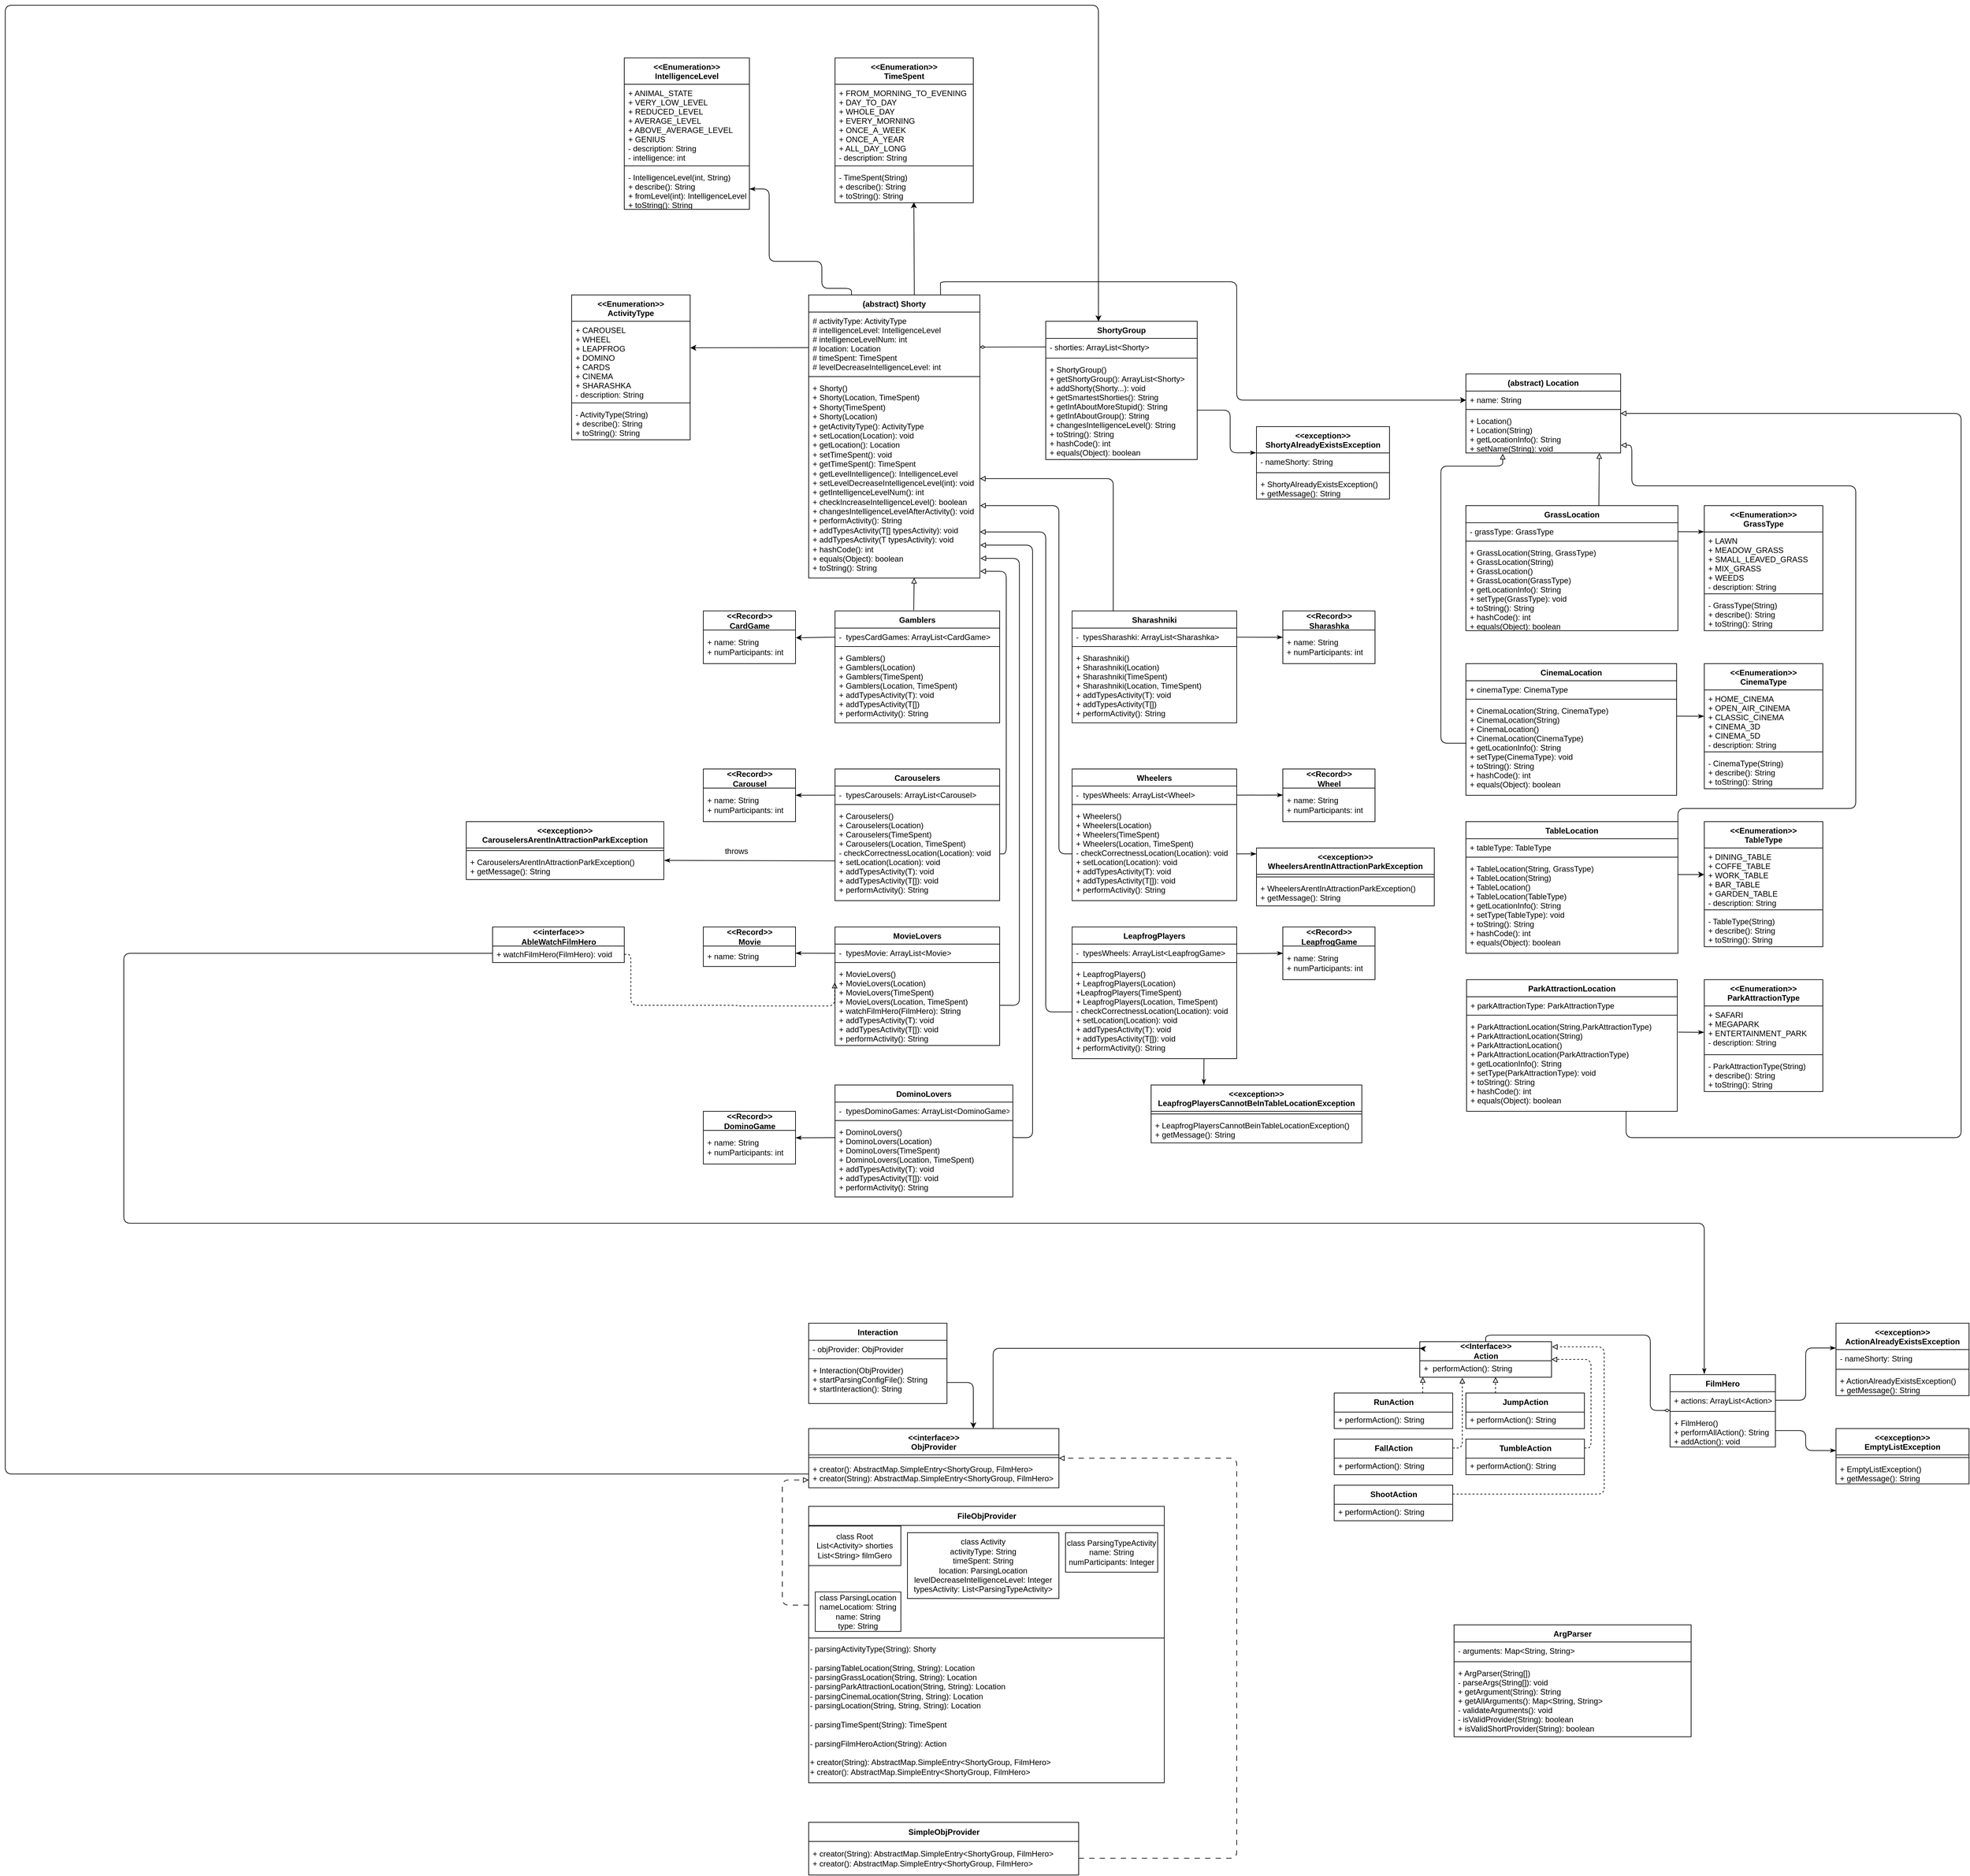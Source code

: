 <mxfile>
    <diagram id="JyDtK-MjAkvQHjW1VUuX" name="Page-1">
        <mxGraphModel dx="1343" dy="877" grid="1" gridSize="10" guides="1" tooltips="1" connect="1" arrows="1" fold="1" page="0" pageScale="1" pageWidth="850" pageHeight="1100" background="#FFFFFF" math="0" shadow="0">
            <root>
                <mxCell id="0"/>
                <mxCell id="1" parent="0"/>
                <mxCell id="IC9nwtK9ks8OhtfaRWc6-148" style="edgeStyle=orthogonalEdgeStyle;rounded=1;html=1;exitX=0.77;exitY=-0.001;exitDx=0;exitDy=0;shadow=0;strokeColor=default;endArrow=classic;endFill=1;fillColor=none;entryX=0.001;entryY=0.575;entryDx=0;entryDy=0;entryPerimeter=0;exitPerimeter=0;" parent="1" source="5" target="IC9nwtK9ks8OhtfaRWc6-116" edge="1">
                    <mxGeometry relative="1" as="geometry">
                        <mxPoint x="1200" y="70" as="targetPoint"/>
                        <Array as="points">
                            <mxPoint x="480" y="-210"/>
                            <mxPoint x="480" y="-210"/>
                            <mxPoint x="480" y="-220"/>
                            <mxPoint x="930" y="-220"/>
                            <mxPoint x="930" y="-40"/>
                        </Array>
                    </mxGeometry>
                </mxCell>
                <mxCell id="63" style="edgeStyle=none;html=1;exitX=0.617;exitY=0.002;exitDx=0;exitDy=0;entryX=0.57;entryY=0.985;entryDx=0;entryDy=0;entryPerimeter=0;exitPerimeter=0;" parent="1" source="5" target="81" edge="1">
                    <mxGeometry relative="1" as="geometry">
                        <mxPoint x="424.79" y="-40.64" as="targetPoint"/>
                    </mxGeometry>
                </mxCell>
                <mxCell id="101" style="edgeStyle=orthogonalEdgeStyle;html=1;exitX=0.25;exitY=0;exitDx=0;exitDy=0;entryX=1;entryY=0.5;entryDx=0;entryDy=0;endArrow=classicThin;endFill=1;" parent="1" source="5" target="100" edge="1">
                    <mxGeometry relative="1" as="geometry">
                        <Array as="points">
                            <mxPoint x="345" y="-210"/>
                            <mxPoint x="300" y="-210"/>
                            <mxPoint x="300" y="-251"/>
                            <mxPoint x="220" y="-251"/>
                            <mxPoint x="220" y="-361"/>
                        </Array>
                    </mxGeometry>
                </mxCell>
                <mxCell id="5" value="(abstract) Shorty" style="swimlane;fontStyle=1;align=center;verticalAlign=top;childLayout=stackLayout;horizontal=1;startSize=26;horizontalStack=0;resizeParent=1;resizeParentMax=0;resizeLast=0;collapsible=1;marginBottom=0;" parent="1" vertex="1">
                    <mxGeometry x="280" y="-200" width="260" height="430" as="geometry">
                        <mxRectangle x="170" y="120" width="140" height="30" as="alternateBounds"/>
                    </mxGeometry>
                </mxCell>
                <mxCell id="6" value="# activityType: ActivityType&#10;# intelligenceLevel: IntelligenceLevel&#10;# intelligenceLevelNum: int&#10;# location: Location&#10;# timeSpent: TimeSpent&#10;# levelDecreaseIntelligenceLevel: int&#10;" style="text;strokeColor=none;fillColor=none;align=left;verticalAlign=top;spacingLeft=4;spacingRight=4;overflow=hidden;rotatable=0;points=[[0,0.5],[1,0.5]];portConstraint=eastwest;" parent="5" vertex="1">
                    <mxGeometry y="26" width="260" height="94" as="geometry"/>
                </mxCell>
                <mxCell id="7" value="" style="line;strokeWidth=1;fillColor=none;align=left;verticalAlign=middle;spacingTop=-1;spacingLeft=3;spacingRight=3;rotatable=0;labelPosition=right;points=[];portConstraint=eastwest;strokeColor=inherit;" parent="5" vertex="1">
                    <mxGeometry y="120" width="260" height="8" as="geometry"/>
                </mxCell>
                <mxCell id="8" value="+ Shorty()&#10;+ Shorty(Location, TimeSpent)&#10;+ Shorty(TimeSpent)&#10;+ Shorty(Location)&#10;+ getActivityType(): ActivityType&#10;+ setLocation(Location): void&#10;+ getLocation(): Location&#10;+ setTimeSpent(): void&#10;+ getTimeSpent(): TimeSpent&#10;+ getLevelIntelligence(): IntelligenceLevel&#10;+ setLevelDecreaseIntelligenceLevel(int): void&#10;+ getIntelligenceLevelNum(): int&#10;+ checkIncreaseIntelligenceLevel(): boolean&#10;+ changesIntelligenceLevelAfterActivity(): void&#10;+ performActivity(): String&#10;+ addTypesActivity(T[] typesActivity): void&#10;+ addTypesActivity(T typesActivity): void&#10;+ hashCode(): int&#10;+ equals(Object): boolean&#10;+ toString(): String&#10;" style="text;strokeColor=none;fillColor=none;align=left;verticalAlign=top;spacingLeft=4;spacingRight=4;overflow=hidden;rotatable=0;points=[[0,0.5],[1,0.5]];portConstraint=eastwest;whiteSpace=wrap;" parent="5" vertex="1">
                    <mxGeometry y="128" width="260" height="302" as="geometry"/>
                </mxCell>
                <mxCell id="10" value="&amp;lt;&amp;lt;Record&amp;gt;&amp;gt;&lt;br&gt;CardGame" style="swimlane;fontStyle=1;align=center;verticalAlign=middle;childLayout=stackLayout;horizontal=1;startSize=29;horizontalStack=0;resizeParent=1;resizeParentMax=0;resizeLast=0;collapsible=0;marginBottom=0;html=1;" parent="1" vertex="1">
                    <mxGeometry x="120" y="280" width="140" height="80" as="geometry"/>
                </mxCell>
                <mxCell id="12" value="+ name: String&lt;br&gt;+ numParticipants: int" style="text;html=1;strokeColor=none;fillColor=none;align=left;verticalAlign=middle;spacingLeft=4;spacingRight=4;overflow=hidden;rotatable=0;points=[[0,0.5],[1,0.5]];portConstraint=eastwest;" parent="10" vertex="1">
                    <mxGeometry y="29" width="140" height="51" as="geometry"/>
                </mxCell>
                <mxCell id="13" value="ShortyGroup" style="swimlane;fontStyle=1;align=center;verticalAlign=top;childLayout=stackLayout;horizontal=1;startSize=26;horizontalStack=0;resizeParent=1;resizeParentMax=0;resizeLast=0;collapsible=1;marginBottom=0;" parent="1" vertex="1">
                    <mxGeometry x="640" y="-160" width="230" height="210" as="geometry"/>
                </mxCell>
                <mxCell id="14" value="- shorties: ArrayList&lt;Shorty&gt; " style="text;strokeColor=none;fillColor=none;align=left;verticalAlign=top;spacingLeft=4;spacingRight=4;overflow=hidden;rotatable=0;points=[[0,0.5],[1,0.5]];portConstraint=eastwest;" parent="13" vertex="1">
                    <mxGeometry y="26" width="230" height="26" as="geometry"/>
                </mxCell>
                <mxCell id="15" value="" style="line;strokeWidth=1;fillColor=none;align=left;verticalAlign=middle;spacingTop=-1;spacingLeft=3;spacingRight=3;rotatable=0;labelPosition=right;points=[];portConstraint=eastwest;strokeColor=inherit;" parent="13" vertex="1">
                    <mxGeometry y="52" width="230" height="8" as="geometry"/>
                </mxCell>
                <mxCell id="16" value="+ ShortyGroup()&#10;+ getShortyGroup(): ArrayList&lt;Shorty&gt;&#10;+ addShorty(Shorty...): void&#10;+ getSmartestShorties(): String&#10;+ getInfAboutMoreStupid(): String&#10;+ getInfAboutGroup(): String&#10;+ changesIntelligenceLevel(): String&#10;+ toString(): String&#10;+ hashCode(): int&#10;+ equals(Object): boolean" style="text;strokeColor=none;fillColor=none;align=left;verticalAlign=top;spacingLeft=4;spacingRight=4;overflow=hidden;rotatable=0;points=[[0,0.5],[1,0.5]];portConstraint=eastwest;" parent="13" vertex="1">
                    <mxGeometry y="60" width="230" height="150" as="geometry"/>
                </mxCell>
                <mxCell id="41" style="edgeStyle=none;html=1;exitX=0.478;exitY=-0.006;exitDx=0;exitDy=0;entryX=0.616;entryY=0.999;entryDx=0;entryDy=0;entryPerimeter=0;endArrow=block;endFill=0;exitPerimeter=0;" parent="1" source="17" target="8" edge="1">
                    <mxGeometry relative="1" as="geometry"/>
                </mxCell>
                <mxCell id="17" value="Gamblers" style="swimlane;fontStyle=1;align=center;verticalAlign=top;childLayout=stackLayout;horizontal=1;startSize=26;horizontalStack=0;resizeParent=1;resizeParentMax=0;resizeLast=0;collapsible=1;marginBottom=0;" parent="1" vertex="1">
                    <mxGeometry x="320" y="280" width="250" height="170" as="geometry"/>
                </mxCell>
                <mxCell id="18" value="-  typesCardGames: ArrayList&lt;CardGame&gt;" style="text;strokeColor=none;fillColor=none;align=left;verticalAlign=top;spacingLeft=4;spacingRight=4;overflow=hidden;rotatable=0;points=[[0,0.5],[1,0.5]];portConstraint=eastwest;" parent="17" vertex="1">
                    <mxGeometry y="26" width="250" height="24" as="geometry"/>
                </mxCell>
                <mxCell id="19" value="" style="line;strokeWidth=1;fillColor=none;align=left;verticalAlign=middle;spacingTop=-1;spacingLeft=3;spacingRight=3;rotatable=0;labelPosition=right;points=[];portConstraint=eastwest;strokeColor=inherit;" parent="17" vertex="1">
                    <mxGeometry y="50" width="250" height="8" as="geometry"/>
                </mxCell>
                <mxCell id="20" value="+ Gamblers()&#10;+ Gamblers(Location)&#10;+ Gamblers(TimeSpent)&#10;+ Gamblers(Location, TimeSpent)&#10;+ addTypesActivity(T): void&#10;+ addTypesActivity(T[])&#10;+ performActivity(): String" style="text;strokeColor=none;fillColor=none;align=left;verticalAlign=top;spacingLeft=4;spacingRight=4;overflow=hidden;rotatable=0;points=[[0,0.5],[1,0.5]];portConstraint=eastwest;" parent="17" vertex="1">
                    <mxGeometry y="58" width="250" height="112" as="geometry"/>
                </mxCell>
                <mxCell id="60" style="edgeStyle=orthogonalEdgeStyle;rounded=1;html=1;exitX=0.5;exitY=0;exitDx=0;exitDy=0;shadow=0;endArrow=diamondThin;endFill=0;fillColor=none;entryX=0;entryY=0.311;entryDx=0;entryDy=0;entryPerimeter=0;" parent="1" source="21" target="109" edge="1">
                    <mxGeometry relative="1" as="geometry">
                        <mxPoint x="1588" y="1494.89" as="targetPoint"/>
                        <Array as="points">
                            <mxPoint x="1308" y="1379.89"/>
                            <mxPoint x="1558" y="1379.89"/>
                            <mxPoint x="1558" y="1494.89"/>
                        </Array>
                    </mxGeometry>
                </mxCell>
                <mxCell id="21" value="&amp;lt;&amp;lt;Interface&amp;gt;&amp;gt;&lt;br&gt;Action" style="swimlane;fontStyle=1;align=center;verticalAlign=middle;childLayout=stackLayout;horizontal=1;startSize=29;horizontalStack=0;resizeParent=1;resizeParentMax=0;resizeLast=0;collapsible=0;marginBottom=0;html=1;" parent="1" vertex="1">
                    <mxGeometry x="1208" y="1389.89" width="200" height="54" as="geometry"/>
                </mxCell>
                <mxCell id="23" value="+&amp;nbsp; performAction(): String" style="text;html=1;strokeColor=none;fillColor=none;align=left;verticalAlign=middle;spacingLeft=4;spacingRight=4;overflow=hidden;rotatable=0;points=[[0,0.5],[1,0.5]];portConstraint=eastwest;" parent="21" vertex="1">
                    <mxGeometry y="29" width="200" height="25" as="geometry"/>
                </mxCell>
                <mxCell id="50" style="edgeStyle=none;curved=1;html=1;exitX=0.747;exitY=-0.002;exitDx=0;exitDy=0;entryX=0.023;entryY=0.989;entryDx=0;entryDy=0;entryPerimeter=0;shadow=0;dashed=1;endArrow=block;endFill=0;rounded=1;fillColor=none;exitPerimeter=0;" parent="1" source="28" target="23" edge="1">
                    <mxGeometry relative="1" as="geometry"/>
                </mxCell>
                <mxCell id="28" value="RunAction" style="swimlane;fontStyle=1;align=center;verticalAlign=middle;childLayout=stackLayout;horizontal=1;startSize=29;horizontalStack=0;resizeParent=1;resizeParentMax=0;resizeLast=0;collapsible=0;marginBottom=0;html=1;" parent="1" vertex="1">
                    <mxGeometry x="1078" y="1467.89" width="180" height="54" as="geometry"/>
                </mxCell>
                <mxCell id="30" value="+ performAction(): String" style="text;html=1;strokeColor=none;fillColor=none;align=left;verticalAlign=middle;spacingLeft=4;spacingRight=4;overflow=hidden;rotatable=0;points=[[0,0.5],[1,0.5]];portConstraint=eastwest;" parent="28" vertex="1">
                    <mxGeometry y="29" width="180" height="25" as="geometry"/>
                </mxCell>
                <mxCell id="51" style="edgeStyle=none;curved=1;rounded=1;html=1;exitX=0.25;exitY=0;exitDx=0;exitDy=0;entryX=0.575;entryY=0.99;entryDx=0;entryDy=0;entryPerimeter=0;shadow=0;dashed=1;endArrow=block;endFill=0;fillColor=none;" parent="1" source="33" target="23" edge="1">
                    <mxGeometry relative="1" as="geometry"/>
                </mxCell>
                <mxCell id="33" value="JumpAction" style="swimlane;fontStyle=1;align=center;verticalAlign=middle;childLayout=stackLayout;horizontal=1;startSize=29;horizontalStack=0;resizeParent=1;resizeParentMax=0;resizeLast=0;collapsible=0;marginBottom=0;html=1;" parent="1" vertex="1">
                    <mxGeometry x="1278" y="1467.89" width="180" height="54" as="geometry"/>
                </mxCell>
                <mxCell id="34" value="+ performAction(): String" style="text;html=1;strokeColor=none;fillColor=none;align=left;verticalAlign=middle;spacingLeft=4;spacingRight=4;overflow=hidden;rotatable=0;points=[[0,0.5],[1,0.5]];portConstraint=eastwest;" parent="33" vertex="1">
                    <mxGeometry y="29" width="180" height="25" as="geometry"/>
                </mxCell>
                <mxCell id="52" style="edgeStyle=orthogonalEdgeStyle;rounded=1;html=1;exitX=1;exitY=0.25;exitDx=0;exitDy=0;entryX=0.323;entryY=1.035;entryDx=0;entryDy=0;entryPerimeter=0;shadow=0;dashed=1;endArrow=block;endFill=0;fillColor=none;" parent="1" source="35" target="23" edge="1">
                    <mxGeometry relative="1" as="geometry"/>
                </mxCell>
                <mxCell id="35" value="FallAction" style="swimlane;fontStyle=1;align=center;verticalAlign=middle;childLayout=stackLayout;horizontal=1;startSize=29;horizontalStack=0;resizeParent=1;resizeParentMax=0;resizeLast=0;collapsible=0;marginBottom=0;html=1;" parent="1" vertex="1">
                    <mxGeometry x="1078" y="1537.89" width="180" height="54" as="geometry"/>
                </mxCell>
                <mxCell id="36" value="+ performAction(): String" style="text;html=1;strokeColor=none;fillColor=none;align=left;verticalAlign=middle;spacingLeft=4;spacingRight=4;overflow=hidden;rotatable=0;points=[[0,0.5],[1,0.5]];portConstraint=eastwest;" parent="35" vertex="1">
                    <mxGeometry y="29" width="180" height="25" as="geometry"/>
                </mxCell>
                <mxCell id="53" style="edgeStyle=orthogonalEdgeStyle;rounded=1;html=1;exitX=1;exitY=0.25;exitDx=0;exitDy=0;entryX=1;entryY=0.5;entryDx=0;entryDy=0;shadow=0;dashed=1;endArrow=block;endFill=0;fillColor=none;" parent="1" source="37" target="21" edge="1">
                    <mxGeometry relative="1" as="geometry"/>
                </mxCell>
                <mxCell id="37" value="TumbleAction" style="swimlane;fontStyle=1;align=center;verticalAlign=middle;childLayout=stackLayout;horizontal=1;startSize=29;horizontalStack=0;resizeParent=1;resizeParentMax=0;resizeLast=0;collapsible=0;marginBottom=0;html=1;" parent="1" vertex="1">
                    <mxGeometry x="1278" y="1537.89" width="180" height="54" as="geometry"/>
                </mxCell>
                <mxCell id="38" value="+ performAction(): String" style="text;html=1;strokeColor=none;fillColor=none;align=left;verticalAlign=middle;spacingLeft=4;spacingRight=4;overflow=hidden;rotatable=0;points=[[0,0.5],[1,0.5]];portConstraint=eastwest;" parent="37" vertex="1">
                    <mxGeometry y="29" width="180" height="25" as="geometry"/>
                </mxCell>
                <mxCell id="54" style="edgeStyle=orthogonalEdgeStyle;rounded=1;html=1;exitX=1;exitY=0.25;exitDx=0;exitDy=0;entryX=1.003;entryY=0.146;entryDx=0;entryDy=0;entryPerimeter=0;shadow=0;dashed=1;endArrow=block;endFill=0;fillColor=none;" parent="1" source="39" target="21" edge="1">
                    <mxGeometry relative="1" as="geometry">
                        <Array as="points">
                            <mxPoint x="1488" y="1621.89"/>
                            <mxPoint x="1488" y="1397.89"/>
                        </Array>
                    </mxGeometry>
                </mxCell>
                <mxCell id="39" value="ShootAction" style="swimlane;fontStyle=1;align=center;verticalAlign=middle;childLayout=stackLayout;horizontal=1;startSize=29;horizontalStack=0;resizeParent=1;resizeParentMax=0;resizeLast=0;collapsible=0;marginBottom=0;html=1;" parent="1" vertex="1">
                    <mxGeometry x="1078" y="1607.89" width="180" height="54" as="geometry"/>
                </mxCell>
                <mxCell id="40" value="+ performAction(): String" style="text;html=1;strokeColor=none;fillColor=none;align=left;verticalAlign=middle;spacingLeft=4;spacingRight=4;overflow=hidden;rotatable=0;points=[[0,0.5],[1,0.5]];portConstraint=eastwest;" parent="39" vertex="1">
                    <mxGeometry y="29" width="180" height="25" as="geometry"/>
                </mxCell>
                <mxCell id="45" style="edgeStyle=none;html=1;exitX=0;exitY=0.573;exitDx=0;exitDy=0;exitPerimeter=0;entryX=1.004;entryY=0.229;entryDx=0;entryDy=0;entryPerimeter=0;" parent="1" source="18" target="12" edge="1">
                    <mxGeometry relative="1" as="geometry">
                        <mxPoint x="300" y="340" as="targetPoint"/>
                    </mxGeometry>
                </mxCell>
                <mxCell id="46" style="edgeStyle=none;html=1;entryX=1.001;entryY=0.336;entryDx=0;entryDy=0;entryPerimeter=0;exitX=-0.001;exitY=0.574;exitDx=0;exitDy=0;exitPerimeter=0;" parent="1" source="6" target="73" edge="1">
                    <mxGeometry relative="1" as="geometry">
                        <mxPoint x="320" y="90" as="sourcePoint"/>
                        <mxPoint x="270.28" y="93.89" as="targetPoint"/>
                    </mxGeometry>
                </mxCell>
                <mxCell id="IC9nwtK9ks8OhtfaRWc6-60" value="Carouselers" style="swimlane;fontStyle=1;align=center;verticalAlign=top;childLayout=stackLayout;horizontal=1;startSize=26;horizontalStack=0;resizeParent=1;resizeParentMax=0;resizeLast=0;collapsible=1;marginBottom=0;" parent="1" vertex="1">
                    <mxGeometry x="320" y="520" width="250" height="200" as="geometry"/>
                </mxCell>
                <mxCell id="IC9nwtK9ks8OhtfaRWc6-61" value="-  typesCarousels: ArrayList&lt;Carousel&gt;" style="text;strokeColor=none;fillColor=none;align=left;verticalAlign=top;spacingLeft=4;spacingRight=4;overflow=hidden;rotatable=0;points=[[0,0.5],[1,0.5]];portConstraint=eastwest;" parent="IC9nwtK9ks8OhtfaRWc6-60" vertex="1">
                    <mxGeometry y="26" width="250" height="24" as="geometry"/>
                </mxCell>
                <mxCell id="IC9nwtK9ks8OhtfaRWc6-62" value="" style="line;strokeWidth=1;fillColor=none;align=left;verticalAlign=middle;spacingTop=-1;spacingLeft=3;spacingRight=3;rotatable=0;labelPosition=right;points=[];portConstraint=eastwest;strokeColor=inherit;" parent="IC9nwtK9ks8OhtfaRWc6-60" vertex="1">
                    <mxGeometry y="50" width="250" height="8" as="geometry"/>
                </mxCell>
                <mxCell id="IC9nwtK9ks8OhtfaRWc6-63" value="+ Carouselers()&#10;+ Carouselers(Location)&#10;+ Carouselers(TimeSpent)&#10;+ Carouselers(Location, TimeSpent)&#10;- checkCorrectnessLocation(Location): void&#10;+ setLocation(Location): void&#10;+ addTypesActivity(T): void&#10;+ addTypesActivity(T[]): void&#10;+ performActivity(): String" style="text;strokeColor=none;fillColor=none;align=left;verticalAlign=top;spacingLeft=4;spacingRight=4;overflow=hidden;rotatable=0;points=[[0,0.5],[1,0.5]];portConstraint=eastwest;" parent="IC9nwtK9ks8OhtfaRWc6-60" vertex="1">
                    <mxGeometry y="58" width="250" height="142" as="geometry"/>
                </mxCell>
                <mxCell id="IC9nwtK9ks8OhtfaRWc6-64" value="&amp;lt;&amp;lt;Record&amp;gt;&amp;gt;&lt;br&gt;Carousel" style="swimlane;fontStyle=1;align=center;verticalAlign=middle;childLayout=stackLayout;horizontal=1;startSize=29;horizontalStack=0;resizeParent=1;resizeParentMax=0;resizeLast=0;collapsible=0;marginBottom=0;html=1;" parent="1" vertex="1">
                    <mxGeometry x="120" y="520" width="140" height="80" as="geometry"/>
                </mxCell>
                <mxCell id="IC9nwtK9ks8OhtfaRWc6-65" value="+ name: String&lt;br&gt;+ numParticipants: int" style="text;html=1;strokeColor=none;fillColor=none;align=left;verticalAlign=middle;spacingLeft=4;spacingRight=4;overflow=hidden;rotatable=0;points=[[0,0.5],[1,0.5]];portConstraint=eastwest;" parent="IC9nwtK9ks8OhtfaRWc6-64" vertex="1">
                    <mxGeometry y="29" width="140" height="51" as="geometry"/>
                </mxCell>
                <mxCell id="IC9nwtK9ks8OhtfaRWc6-66" style="rounded=1;html=1;exitX=0;exitY=0.571;exitDx=0;exitDy=0;shadow=0;endArrow=classicThin;endFill=1;fillColor=none;strokeColor=default;entryX=1.002;entryY=0.214;entryDx=0;entryDy=0;entryPerimeter=0;exitPerimeter=0;" parent="1" source="IC9nwtK9ks8OhtfaRWc6-61" target="IC9nwtK9ks8OhtfaRWc6-65" edge="1">
                    <mxGeometry relative="1" as="geometry"/>
                </mxCell>
                <mxCell id="IC9nwtK9ks8OhtfaRWc6-68" value="MovieLovers" style="swimlane;fontStyle=1;align=center;verticalAlign=top;childLayout=stackLayout;horizontal=1;startSize=26;horizontalStack=0;resizeParent=1;resizeParentMax=0;resizeLast=0;collapsible=1;marginBottom=0;" parent="1" vertex="1">
                    <mxGeometry x="320" y="760" width="250" height="180" as="geometry"/>
                </mxCell>
                <mxCell id="IC9nwtK9ks8OhtfaRWc6-69" value="-  typesMovie: ArrayList&lt;Movie&gt;" style="text;strokeColor=none;fillColor=none;align=left;verticalAlign=top;spacingLeft=4;spacingRight=4;overflow=hidden;rotatable=0;points=[[0,0.5],[1,0.5]];portConstraint=eastwest;" parent="IC9nwtK9ks8OhtfaRWc6-68" vertex="1">
                    <mxGeometry y="26" width="250" height="24" as="geometry"/>
                </mxCell>
                <mxCell id="IC9nwtK9ks8OhtfaRWc6-70" value="" style="line;strokeWidth=1;fillColor=none;align=left;verticalAlign=middle;spacingTop=-1;spacingLeft=3;spacingRight=3;rotatable=0;labelPosition=right;points=[];portConstraint=eastwest;strokeColor=inherit;" parent="IC9nwtK9ks8OhtfaRWc6-68" vertex="1">
                    <mxGeometry y="50" width="250" height="8" as="geometry"/>
                </mxCell>
                <mxCell id="IC9nwtK9ks8OhtfaRWc6-71" value="+ MovieLovers()&#10;+ MovieLovers(Location)&#10;+ MovieLovers(TimeSpent)&#10;+ MovieLovers(Location, TimeSpent)&#10;+ watchFilmHero(FilmHero): String&#10;+ addTypesActivity(T): void&#10;+ addTypesActivity(T[]): void&#10;+ performActivity(): String&#10;" style="text;strokeColor=none;fillColor=none;align=left;verticalAlign=top;spacingLeft=4;spacingRight=4;overflow=hidden;rotatable=0;points=[[0,0.5],[1,0.5]];portConstraint=eastwest;" parent="IC9nwtK9ks8OhtfaRWc6-68" vertex="1">
                    <mxGeometry y="58" width="250" height="122" as="geometry"/>
                </mxCell>
                <mxCell id="IC9nwtK9ks8OhtfaRWc6-72" value="&amp;lt;&amp;lt;Record&amp;gt;&amp;gt;&lt;br&gt;Movie" style="swimlane;fontStyle=1;align=center;verticalAlign=middle;childLayout=stackLayout;horizontal=1;startSize=29;horizontalStack=0;resizeParent=1;resizeParentMax=0;resizeLast=0;collapsible=0;marginBottom=0;html=1;" parent="1" vertex="1">
                    <mxGeometry x="120" y="760" width="140" height="60" as="geometry"/>
                </mxCell>
                <mxCell id="IC9nwtK9ks8OhtfaRWc6-73" value="+ name: String" style="text;html=1;strokeColor=none;fillColor=none;align=left;verticalAlign=middle;spacingLeft=4;spacingRight=4;overflow=hidden;rotatable=0;points=[[0,0.5],[1,0.5]];portConstraint=eastwest;" parent="IC9nwtK9ks8OhtfaRWc6-72" vertex="1">
                    <mxGeometry y="29" width="140" height="31" as="geometry"/>
                </mxCell>
                <mxCell id="IC9nwtK9ks8OhtfaRWc6-74" style="rounded=1;html=1;shadow=0;strokeColor=default;endArrow=classicThin;endFill=1;fillColor=none;entryX=1;entryY=0.349;entryDx=0;entryDy=0;entryPerimeter=0;" parent="1" target="IC9nwtK9ks8OhtfaRWc6-73" edge="1">
                    <mxGeometry relative="1" as="geometry">
                        <mxPoint x="300" y="797" as="targetPoint"/>
                        <mxPoint x="320" y="800" as="sourcePoint"/>
                    </mxGeometry>
                </mxCell>
                <mxCell id="IC9nwtK9ks8OhtfaRWc6-75" value="DominoLovers" style="swimlane;fontStyle=1;align=center;verticalAlign=top;childLayout=stackLayout;horizontal=1;startSize=26;horizontalStack=0;resizeParent=1;resizeParentMax=0;resizeLast=0;collapsible=1;marginBottom=0;" parent="1" vertex="1">
                    <mxGeometry x="320" y="1000" width="270" height="170" as="geometry"/>
                </mxCell>
                <mxCell id="IC9nwtK9ks8OhtfaRWc6-76" value="-  typesDominoGames: ArrayList&lt;DominoGame&gt;&#10;" style="text;strokeColor=none;fillColor=none;align=left;verticalAlign=top;spacingLeft=4;spacingRight=4;overflow=hidden;rotatable=0;points=[[0,0.5],[1,0.5]];portConstraint=eastwest;" parent="IC9nwtK9ks8OhtfaRWc6-75" vertex="1">
                    <mxGeometry y="26" width="270" height="24" as="geometry"/>
                </mxCell>
                <mxCell id="IC9nwtK9ks8OhtfaRWc6-77" value="" style="line;strokeWidth=1;fillColor=none;align=left;verticalAlign=middle;spacingTop=-1;spacingLeft=3;spacingRight=3;rotatable=0;labelPosition=right;points=[];portConstraint=eastwest;strokeColor=inherit;" parent="IC9nwtK9ks8OhtfaRWc6-75" vertex="1">
                    <mxGeometry y="50" width="270" height="8" as="geometry"/>
                </mxCell>
                <mxCell id="IC9nwtK9ks8OhtfaRWc6-78" value="+ DominoLovers()&#10;+ DominoLovers(Location)&#10;+ DominoLovers(TimeSpent)&#10;+ DominoLovers(Location, TimeSpent)&#10;+ addTypesActivity(T): void&#10;+ addTypesActivity(T[]): void&#10;+ performActivity(): String" style="text;strokeColor=none;fillColor=none;align=left;verticalAlign=top;spacingLeft=4;spacingRight=4;overflow=hidden;rotatable=0;points=[[0,0.5],[1,0.5]];portConstraint=eastwest;" parent="IC9nwtK9ks8OhtfaRWc6-75" vertex="1">
                    <mxGeometry y="58" width="270" height="112" as="geometry"/>
                </mxCell>
                <mxCell id="IC9nwtK9ks8OhtfaRWc6-79" value="&amp;lt;&amp;lt;Record&amp;gt;&amp;gt;&lt;br&gt;DominoGame" style="swimlane;fontStyle=1;align=center;verticalAlign=middle;childLayout=stackLayout;horizontal=1;startSize=29;horizontalStack=0;resizeParent=1;resizeParentMax=0;resizeLast=0;collapsible=0;marginBottom=0;html=1;" parent="1" vertex="1">
                    <mxGeometry x="120" y="1040" width="140" height="80" as="geometry"/>
                </mxCell>
                <mxCell id="IC9nwtK9ks8OhtfaRWc6-80" value="+ name: String&lt;br&gt;+ numParticipants: int" style="text;html=1;strokeColor=none;fillColor=none;align=left;verticalAlign=middle;spacingLeft=4;spacingRight=4;overflow=hidden;rotatable=0;points=[[0,0.5],[1,0.5]];portConstraint=eastwest;" parent="IC9nwtK9ks8OhtfaRWc6-79" vertex="1">
                    <mxGeometry y="29" width="140" height="51" as="geometry"/>
                </mxCell>
                <mxCell id="IC9nwtK9ks8OhtfaRWc6-81" style="rounded=1;html=1;shadow=0;strokeColor=default;endArrow=classicThin;endFill=1;fillColor=none;entryX=1.001;entryY=0.221;entryDx=0;entryDy=0;entryPerimeter=0;exitX=0;exitY=0.196;exitDx=0;exitDy=0;exitPerimeter=0;" parent="1" source="IC9nwtK9ks8OhtfaRWc6-78" target="IC9nwtK9ks8OhtfaRWc6-80" edge="1">
                    <mxGeometry relative="1" as="geometry">
                        <mxPoint x="320" y="1034" as="sourcePoint"/>
                    </mxGeometry>
                </mxCell>
                <mxCell id="186" style="edgeStyle=orthogonalEdgeStyle;html=1;exitX=0.25;exitY=0;exitDx=0;exitDy=0;entryX=1;entryY=0.5;entryDx=0;entryDy=0;endArrow=block;endFill=0;" edge="1" parent="1" source="IC9nwtK9ks8OhtfaRWc6-87" target="8">
                    <mxGeometry relative="1" as="geometry"/>
                </mxCell>
                <mxCell id="IC9nwtK9ks8OhtfaRWc6-87" value="Sharashniki" style="swimlane;fontStyle=1;align=center;verticalAlign=top;childLayout=stackLayout;horizontal=1;startSize=26;horizontalStack=0;resizeParent=1;resizeParentMax=0;resizeLast=0;collapsible=1;marginBottom=0;" parent="1" vertex="1">
                    <mxGeometry x="680" y="280" width="250" height="170" as="geometry"/>
                </mxCell>
                <mxCell id="IC9nwtK9ks8OhtfaRWc6-88" value="-  typesSharashki: ArrayList&lt;Sharashka&gt;" style="text;strokeColor=none;fillColor=none;align=left;verticalAlign=top;spacingLeft=4;spacingRight=4;overflow=hidden;rotatable=0;points=[[0,0.5],[1,0.5]];portConstraint=eastwest;" parent="IC9nwtK9ks8OhtfaRWc6-87" vertex="1">
                    <mxGeometry y="26" width="250" height="24" as="geometry"/>
                </mxCell>
                <mxCell id="IC9nwtK9ks8OhtfaRWc6-89" value="" style="line;strokeWidth=1;fillColor=none;align=left;verticalAlign=middle;spacingTop=-1;spacingLeft=3;spacingRight=3;rotatable=0;labelPosition=right;points=[];portConstraint=eastwest;strokeColor=inherit;" parent="IC9nwtK9ks8OhtfaRWc6-87" vertex="1">
                    <mxGeometry y="50" width="250" height="8" as="geometry"/>
                </mxCell>
                <mxCell id="IC9nwtK9ks8OhtfaRWc6-90" value="+ Sharashniki()&#10;+ Sharashniki(Location)&#10;+ Sharashniki(TimeSpent)&#10;+ Sharashniki(Location, TimeSpent)&#10;+ addTypesActivity(T): void&#10;+ addTypesActivity(T[])&#10;+ performActivity(): String&#10;" style="text;strokeColor=none;fillColor=none;align=left;verticalAlign=top;spacingLeft=4;spacingRight=4;overflow=hidden;rotatable=0;points=[[0,0.5],[1,0.5]];portConstraint=eastwest;" parent="IC9nwtK9ks8OhtfaRWc6-87" vertex="1">
                    <mxGeometry y="58" width="250" height="112" as="geometry"/>
                </mxCell>
                <mxCell id="IC9nwtK9ks8OhtfaRWc6-91" value="&amp;lt;&amp;lt;Record&amp;gt;&amp;gt;&lt;br&gt;Sharashka" style="swimlane;fontStyle=1;align=center;verticalAlign=middle;childLayout=stackLayout;horizontal=1;startSize=29;horizontalStack=0;resizeParent=1;resizeParentMax=0;resizeLast=0;collapsible=0;marginBottom=0;html=1;" parent="1" vertex="1">
                    <mxGeometry x="1000" y="280" width="140" height="80" as="geometry"/>
                </mxCell>
                <mxCell id="IC9nwtK9ks8OhtfaRWc6-92" value="+ name: String&lt;br&gt;+ numParticipants: int" style="text;html=1;strokeColor=none;fillColor=none;align=left;verticalAlign=middle;spacingLeft=4;spacingRight=4;overflow=hidden;rotatable=0;points=[[0,0.5],[1,0.5]];portConstraint=eastwest;" parent="IC9nwtK9ks8OhtfaRWc6-91" vertex="1">
                    <mxGeometry y="29" width="140" height="51" as="geometry"/>
                </mxCell>
                <mxCell id="IC9nwtK9ks8OhtfaRWc6-93" style="rounded=1;html=1;exitX=1;exitY=0.572;exitDx=0;exitDy=0;entryX=0.001;entryY=0.215;entryDx=0;entryDy=0;entryPerimeter=0;shadow=0;strokeColor=default;endArrow=classicThin;endFill=1;fillColor=none;exitPerimeter=0;" parent="1" source="IC9nwtK9ks8OhtfaRWc6-88" target="IC9nwtK9ks8OhtfaRWc6-92" edge="1">
                    <mxGeometry relative="1" as="geometry"/>
                </mxCell>
                <mxCell id="IC9nwtK9ks8OhtfaRWc6-96" value="Wheelers" style="swimlane;fontStyle=1;align=center;verticalAlign=top;childLayout=stackLayout;horizontal=1;startSize=26;horizontalStack=0;resizeParent=1;resizeParentMax=0;resizeLast=0;collapsible=1;marginBottom=0;" parent="1" vertex="1">
                    <mxGeometry x="680" y="520" width="250" height="200" as="geometry"/>
                </mxCell>
                <mxCell id="IC9nwtK9ks8OhtfaRWc6-97" value="-  typesWheels: ArrayList&lt;Wheel&gt;" style="text;strokeColor=none;fillColor=none;align=left;verticalAlign=top;spacingLeft=4;spacingRight=4;overflow=hidden;rotatable=0;points=[[0,0.5],[1,0.5]];portConstraint=eastwest;" parent="IC9nwtK9ks8OhtfaRWc6-96" vertex="1">
                    <mxGeometry y="26" width="250" height="24" as="geometry"/>
                </mxCell>
                <mxCell id="IC9nwtK9ks8OhtfaRWc6-98" value="" style="line;strokeWidth=1;fillColor=none;align=left;verticalAlign=middle;spacingTop=-1;spacingLeft=3;spacingRight=3;rotatable=0;labelPosition=right;points=[];portConstraint=eastwest;strokeColor=inherit;" parent="IC9nwtK9ks8OhtfaRWc6-96" vertex="1">
                    <mxGeometry y="50" width="250" height="8" as="geometry"/>
                </mxCell>
                <mxCell id="IC9nwtK9ks8OhtfaRWc6-99" value="+ Wheelers()&#10;+ Wheelers(Location)&#10;+ Wheelers(TimeSpent)&#10;+ Wheelers(Location, TimeSpent)&#10;- checkCorrectnessLocation(Location): void&#10;+ setLocation(Location): void&#10;+ addTypesActivity(T): void&#10;+ addTypesActivity(T[]): void&#10;+ performActivity(): String" style="text;strokeColor=none;fillColor=none;align=left;verticalAlign=top;spacingLeft=4;spacingRight=4;overflow=hidden;rotatable=0;points=[[0,0.5],[1,0.5]];portConstraint=eastwest;" parent="IC9nwtK9ks8OhtfaRWc6-96" vertex="1">
                    <mxGeometry y="58" width="250" height="142" as="geometry"/>
                </mxCell>
                <mxCell id="IC9nwtK9ks8OhtfaRWc6-100" value="&amp;lt;&amp;lt;Record&amp;gt;&amp;gt;&lt;br&gt;Wheel" style="swimlane;fontStyle=1;align=center;verticalAlign=middle;childLayout=stackLayout;horizontal=1;startSize=29;horizontalStack=0;resizeParent=1;resizeParentMax=0;resizeLast=0;collapsible=0;marginBottom=0;html=1;" parent="1" vertex="1">
                    <mxGeometry x="1000" y="520" width="140" height="80" as="geometry"/>
                </mxCell>
                <mxCell id="IC9nwtK9ks8OhtfaRWc6-101" value="+ name: String&lt;br&gt;+ numParticipants: int" style="text;html=1;strokeColor=none;fillColor=none;align=left;verticalAlign=middle;spacingLeft=4;spacingRight=4;overflow=hidden;rotatable=0;points=[[0,0.5],[1,0.5]];portConstraint=eastwest;" parent="IC9nwtK9ks8OhtfaRWc6-100" vertex="1">
                    <mxGeometry y="29" width="140" height="51" as="geometry"/>
                </mxCell>
                <mxCell id="IC9nwtK9ks8OhtfaRWc6-102" style="edgeStyle=none;rounded=1;html=1;exitX=1;exitY=0.571;exitDx=0;exitDy=0;entryX=0.002;entryY=0.209;entryDx=0;entryDy=0;entryPerimeter=0;shadow=0;strokeColor=default;endArrow=classicThin;endFill=1;fillColor=none;exitPerimeter=0;" parent="1" source="IC9nwtK9ks8OhtfaRWc6-97" target="IC9nwtK9ks8OhtfaRWc6-101" edge="1">
                    <mxGeometry relative="1" as="geometry"/>
                </mxCell>
                <mxCell id="IC9nwtK9ks8OhtfaRWc6-103" value="LeapfrogPlayers" style="swimlane;fontStyle=1;align=center;verticalAlign=top;childLayout=stackLayout;horizontal=1;startSize=26;horizontalStack=0;resizeParent=1;resizeParentMax=0;resizeLast=0;collapsible=1;marginBottom=0;" parent="1" vertex="1">
                    <mxGeometry x="680" y="760" width="250" height="200" as="geometry"/>
                </mxCell>
                <mxCell id="IC9nwtK9ks8OhtfaRWc6-104" value="-  typesWheels: ArrayList&lt;LeapfrogGame&gt;" style="text;strokeColor=none;fillColor=none;align=left;verticalAlign=top;spacingLeft=4;spacingRight=4;overflow=hidden;rotatable=0;points=[[0,0.5],[1,0.5]];portConstraint=eastwest;" parent="IC9nwtK9ks8OhtfaRWc6-103" vertex="1">
                    <mxGeometry y="26" width="250" height="24" as="geometry"/>
                </mxCell>
                <mxCell id="IC9nwtK9ks8OhtfaRWc6-105" value="" style="line;strokeWidth=1;fillColor=none;align=left;verticalAlign=middle;spacingTop=-1;spacingLeft=3;spacingRight=3;rotatable=0;labelPosition=right;points=[];portConstraint=eastwest;strokeColor=inherit;" parent="IC9nwtK9ks8OhtfaRWc6-103" vertex="1">
                    <mxGeometry y="50" width="250" height="8" as="geometry"/>
                </mxCell>
                <mxCell id="IC9nwtK9ks8OhtfaRWc6-106" value="+ LeapfrogPlayers()&#10;+ LeapfrogPlayers(Location)&#10;+LeapfrogPlayers(TimeSpent)&#10;+ LeapfrogPlayers(Location, TimeSpent)&#10;- checkCorrectnessLocation(Location): void&#10;+ setLocation(Location): void&#10;+ addTypesActivity(T): void&#10;+ addTypesActivity(T[]): void&#10;+ performActivity(): String" style="text;strokeColor=none;fillColor=none;align=left;verticalAlign=top;spacingLeft=4;spacingRight=4;overflow=hidden;rotatable=0;points=[[0,0.5],[1,0.5]];portConstraint=eastwest;" parent="IC9nwtK9ks8OhtfaRWc6-103" vertex="1">
                    <mxGeometry y="58" width="250" height="142" as="geometry"/>
                </mxCell>
                <mxCell id="IC9nwtK9ks8OhtfaRWc6-108" value="&amp;lt;&amp;lt;Record&amp;gt;&amp;gt;&lt;br&gt;LeapfrogGame" style="swimlane;fontStyle=1;align=center;verticalAlign=middle;childLayout=stackLayout;horizontal=1;startSize=29;horizontalStack=0;resizeParent=1;resizeParentMax=0;resizeLast=0;collapsible=0;marginBottom=0;html=1;" parent="1" vertex="1">
                    <mxGeometry x="1000" y="760" width="140" height="80" as="geometry"/>
                </mxCell>
                <mxCell id="IC9nwtK9ks8OhtfaRWc6-109" value="+ name: String&lt;br&gt;+ numParticipants: int" style="text;html=1;strokeColor=none;fillColor=none;align=left;verticalAlign=middle;spacingLeft=4;spacingRight=4;overflow=hidden;rotatable=0;points=[[0,0.5],[1,0.5]];portConstraint=eastwest;" parent="IC9nwtK9ks8OhtfaRWc6-108" vertex="1">
                    <mxGeometry y="29" width="140" height="51" as="geometry"/>
                </mxCell>
                <mxCell id="IC9nwtK9ks8OhtfaRWc6-110" style="edgeStyle=none;rounded=1;html=1;exitX=0.999;exitY=0.598;exitDx=0;exitDy=0;entryX=0.003;entryY=0.216;entryDx=0;entryDy=0;entryPerimeter=0;shadow=0;strokeColor=default;endArrow=classicThin;endFill=1;fillColor=none;exitPerimeter=0;" parent="1" source="IC9nwtK9ks8OhtfaRWc6-104" target="IC9nwtK9ks8OhtfaRWc6-109" edge="1">
                    <mxGeometry relative="1" as="geometry"/>
                </mxCell>
                <mxCell id="IC9nwtK9ks8OhtfaRWc6-115" value="(abstract) Location" style="swimlane;fontStyle=1;align=center;verticalAlign=top;childLayout=stackLayout;horizontal=1;startSize=26;horizontalStack=0;resizeParent=1;resizeParentMax=0;resizeLast=0;collapsible=1;marginBottom=0;" parent="1" vertex="1">
                    <mxGeometry x="1278" y="-80" width="235" height="120" as="geometry"/>
                </mxCell>
                <mxCell id="IC9nwtK9ks8OhtfaRWc6-116" value="+ name: String" style="text;strokeColor=none;fillColor=none;align=left;verticalAlign=top;spacingLeft=4;spacingRight=4;overflow=hidden;rotatable=0;points=[[0,0.5],[1,0.5]];portConstraint=eastwest;" parent="IC9nwtK9ks8OhtfaRWc6-115" vertex="1">
                    <mxGeometry y="26" width="235" height="24" as="geometry"/>
                </mxCell>
                <mxCell id="IC9nwtK9ks8OhtfaRWc6-117" value="" style="line;strokeWidth=1;fillColor=none;align=left;verticalAlign=middle;spacingTop=-1;spacingLeft=3;spacingRight=3;rotatable=0;labelPosition=right;points=[];portConstraint=eastwest;strokeColor=inherit;" parent="IC9nwtK9ks8OhtfaRWc6-115" vertex="1">
                    <mxGeometry y="50" width="235" height="8" as="geometry"/>
                </mxCell>
                <mxCell id="IC9nwtK9ks8OhtfaRWc6-118" value="+ Location()&#10;+ Location(String)&#10;+ getLocationInfo(): String&#10;+ setName(String): void" style="text;strokeColor=none;fillColor=none;align=left;verticalAlign=top;spacingLeft=4;spacingRight=4;overflow=hidden;rotatable=0;points=[[0,0.5],[1,0.5]];portConstraint=eastwest;" parent="IC9nwtK9ks8OhtfaRWc6-115" vertex="1">
                    <mxGeometry y="58" width="235" height="62" as="geometry"/>
                </mxCell>
                <mxCell id="IC9nwtK9ks8OhtfaRWc6-141" style="rounded=1;html=1;exitX=0.627;exitY=0.001;exitDx=0;exitDy=0;shadow=0;strokeColor=default;endArrow=block;endFill=0;fillColor=none;exitPerimeter=0;entryX=0.862;entryY=1.003;entryDx=0;entryDy=0;entryPerimeter=0;" parent="1" source="IC9nwtK9ks8OhtfaRWc6-119" edge="1" target="IC9nwtK9ks8OhtfaRWc6-118">
                    <mxGeometry relative="1" as="geometry">
                        <mxPoint x="1480" y="110" as="targetPoint"/>
                    </mxGeometry>
                </mxCell>
                <mxCell id="IC9nwtK9ks8OhtfaRWc6-119" value="GrassLocation" style="swimlane;fontStyle=1;align=center;verticalAlign=top;childLayout=stackLayout;horizontal=1;startSize=26;horizontalStack=0;resizeParent=1;resizeParentMax=0;resizeLast=0;collapsible=1;marginBottom=0;" parent="1" vertex="1">
                    <mxGeometry x="1278" y="120" width="322" height="190" as="geometry"/>
                </mxCell>
                <mxCell id="IC9nwtK9ks8OhtfaRWc6-120" value="- grassType: GrassType" style="text;strokeColor=none;fillColor=none;align=left;verticalAlign=top;spacingLeft=4;spacingRight=4;overflow=hidden;rotatable=0;points=[[0,0.5],[1,0.5]];portConstraint=eastwest;" parent="IC9nwtK9ks8OhtfaRWc6-119" vertex="1">
                    <mxGeometry y="26" width="322" height="24" as="geometry"/>
                </mxCell>
                <mxCell id="IC9nwtK9ks8OhtfaRWc6-121" value="" style="line;strokeWidth=1;fillColor=none;align=left;verticalAlign=middle;spacingTop=-1;spacingLeft=3;spacingRight=3;rotatable=0;labelPosition=right;points=[];portConstraint=eastwest;strokeColor=inherit;" parent="IC9nwtK9ks8OhtfaRWc6-119" vertex="1">
                    <mxGeometry y="50" width="322" height="8" as="geometry"/>
                </mxCell>
                <mxCell id="IC9nwtK9ks8OhtfaRWc6-122" value="+ GrassLocation(String, GrassType)&#10;+ GrassLocation(String)&#10;+ GrassLocation()&#10;+ GrassLocation(GrassType)&#10;+ getLocationInfo(): String&#10;+ setType(GrassType): void&#10;+ toString(): String&#10;+ hashCode(): int&#10;+ equals(Object): boolean" style="text;strokeColor=none;fillColor=none;align=left;verticalAlign=top;spacingLeft=4;spacingRight=4;overflow=hidden;rotatable=0;points=[[0,0.5],[1,0.5]];portConstraint=eastwest;" parent="IC9nwtK9ks8OhtfaRWc6-119" vertex="1">
                    <mxGeometry y="58" width="322" height="132" as="geometry"/>
                </mxCell>
                <mxCell id="IC9nwtK9ks8OhtfaRWc6-123" value="CinemaLocation" style="swimlane;fontStyle=1;align=center;verticalAlign=top;childLayout=stackLayout;horizontal=1;startSize=26;horizontalStack=0;resizeParent=1;resizeParentMax=0;resizeLast=0;collapsible=1;marginBottom=0;" parent="1" vertex="1">
                    <mxGeometry x="1278" y="360" width="320" height="200" as="geometry"/>
                </mxCell>
                <mxCell id="IC9nwtK9ks8OhtfaRWc6-124" value="+ cinemaType: CinemaType" style="text;strokeColor=none;fillColor=none;align=left;verticalAlign=top;spacingLeft=4;spacingRight=4;overflow=hidden;rotatable=0;points=[[0,0.5],[1,0.5]];portConstraint=eastwest;" parent="IC9nwtK9ks8OhtfaRWc6-123" vertex="1">
                    <mxGeometry y="26" width="320" height="24" as="geometry"/>
                </mxCell>
                <mxCell id="IC9nwtK9ks8OhtfaRWc6-125" value="" style="line;strokeWidth=1;fillColor=none;align=left;verticalAlign=middle;spacingTop=-1;spacingLeft=3;spacingRight=3;rotatable=0;labelPosition=right;points=[];portConstraint=eastwest;strokeColor=inherit;" parent="IC9nwtK9ks8OhtfaRWc6-123" vertex="1">
                    <mxGeometry y="50" width="320" height="8" as="geometry"/>
                </mxCell>
                <mxCell id="IC9nwtK9ks8OhtfaRWc6-126" value="+ CinemaLocation(String, CinemaType)&#10;+ CinemaLocation(String)&#10;+ CinemaLocation()&#10;+ CinemaLocation(CinemaType)&#10;+ getLocationInfo(): String&#10;+ setType(CinemaType): void&#10;+ toString(): String&#10;+ hashCode(): int&#10;+ equals(Object): boolean" style="text;strokeColor=none;fillColor=none;align=left;verticalAlign=top;spacingLeft=4;spacingRight=4;overflow=hidden;rotatable=0;points=[[0,0.5],[1,0.5]];portConstraint=eastwest;" parent="IC9nwtK9ks8OhtfaRWc6-123" vertex="1">
                    <mxGeometry y="58" width="320" height="142" as="geometry"/>
                </mxCell>
                <mxCell id="86" style="html=1;entryX=-0.001;entryY=0.449;entryDx=0;entryDy=0;entryPerimeter=0;exitX=1.001;exitY=0.158;exitDx=0;exitDy=0;exitPerimeter=0;" parent="1" source="IC9nwtK9ks8OhtfaRWc6-135" target="83" edge="1">
                    <mxGeometry relative="1" as="geometry"/>
                </mxCell>
                <mxCell id="IC9nwtK9ks8OhtfaRWc6-132" value="TableLocation" style="swimlane;fontStyle=1;align=center;verticalAlign=top;childLayout=stackLayout;horizontal=1;startSize=26;horizontalStack=0;resizeParent=1;resizeParentMax=0;resizeLast=0;collapsible=1;marginBottom=0;" parent="1" vertex="1">
                    <mxGeometry x="1278" y="600" width="322" height="200" as="geometry"/>
                </mxCell>
                <mxCell id="IC9nwtK9ks8OhtfaRWc6-133" value="+ tableType: TableType" style="text;strokeColor=none;fillColor=none;align=left;verticalAlign=top;spacingLeft=4;spacingRight=4;overflow=hidden;rotatable=0;points=[[0,0.5],[1,0.5]];portConstraint=eastwest;" parent="IC9nwtK9ks8OhtfaRWc6-132" vertex="1">
                    <mxGeometry y="26" width="322" height="24" as="geometry"/>
                </mxCell>
                <mxCell id="IC9nwtK9ks8OhtfaRWc6-134" value="" style="line;strokeWidth=1;fillColor=none;align=left;verticalAlign=middle;spacingTop=-1;spacingLeft=3;spacingRight=3;rotatable=0;labelPosition=right;points=[];portConstraint=eastwest;strokeColor=inherit;" parent="IC9nwtK9ks8OhtfaRWc6-132" vertex="1">
                    <mxGeometry y="50" width="322" height="8" as="geometry"/>
                </mxCell>
                <mxCell id="IC9nwtK9ks8OhtfaRWc6-135" value="+ TableLocation(String, GrassType)&#10;+ TableLocation(String)&#10;+ TableLocation()&#10;+ TableLocation(TableType)&#10;+ getLocationInfo(): String&#10;+ setType(TableType): void&#10;+ toString(): String&#10;+ hashCode(): int&#10;+ equals(Object): boolean" style="text;strokeColor=none;fillColor=none;align=left;verticalAlign=top;spacingLeft=4;spacingRight=4;overflow=hidden;rotatable=0;points=[[0,0.5],[1,0.5]];portConstraint=eastwest;" parent="IC9nwtK9ks8OhtfaRWc6-132" vertex="1">
                    <mxGeometry y="58" width="322" height="142" as="geometry"/>
                </mxCell>
                <mxCell id="IC9nwtK9ks8OhtfaRWc6-138" style="rounded=1;html=1;exitX=1;exitY=0.569;exitDx=0;exitDy=0;shadow=0;strokeColor=default;endArrow=classicThin;endFill=1;fillColor=none;exitPerimeter=0;entryX=-0.001;entryY=0.209;entryDx=0;entryDy=0;entryPerimeter=0;" parent="1" source="IC9nwtK9ks8OhtfaRWc6-120" target="91" edge="1">
                    <mxGeometry relative="1" as="geometry">
                        <mxPoint x="1630" y="180" as="targetPoint"/>
                    </mxGeometry>
                </mxCell>
                <mxCell id="IC9nwtK9ks8OhtfaRWc6-139" style="edgeStyle=none;rounded=1;html=1;entryX=-0.001;entryY=0.444;entryDx=0;entryDy=0;entryPerimeter=0;shadow=0;strokeColor=default;endArrow=classicThin;endFill=1;fillColor=none;exitX=1.001;exitY=0.153;exitDx=0;exitDy=0;exitPerimeter=0;" parent="1" source="IC9nwtK9ks8OhtfaRWc6-126" target="88" edge="1">
                    <mxGeometry relative="1" as="geometry">
                        <mxPoint x="1600" y="420" as="sourcePoint"/>
                        <mxPoint x="1630" y="419.611" as="targetPoint"/>
                    </mxGeometry>
                </mxCell>
                <mxCell id="72" value="&lt;&lt;Enumeration&gt;&gt;&#10;ActivityType" style="swimlane;fontStyle=1;align=center;verticalAlign=top;childLayout=stackLayout;horizontal=1;startSize=40;horizontalStack=0;resizeParent=1;resizeParentMax=0;resizeLast=0;collapsible=1;marginBottom=0;" parent="1" vertex="1">
                    <mxGeometry x="-80" y="-200" width="180" height="220" as="geometry"/>
                </mxCell>
                <mxCell id="73" value="+ CAROUSEL&#10;+ WHEEL&#10;+ LEAPFROG&#10;+ DOMINO&#10;+ CARDS&#10;+ CINEMA&#10;+ SHARASHKA&#10;- description: String" style="text;strokeColor=none;fillColor=none;align=left;verticalAlign=top;spacingLeft=4;spacingRight=4;overflow=hidden;rotatable=0;points=[[0,0.5],[1,0.5]];portConstraint=eastwest;" parent="72" vertex="1">
                    <mxGeometry y="40" width="180" height="120" as="geometry"/>
                </mxCell>
                <mxCell id="74" value="" style="line;strokeWidth=1;fillColor=none;align=left;verticalAlign=middle;spacingTop=-1;spacingLeft=3;spacingRight=3;rotatable=0;labelPosition=right;points=[];portConstraint=eastwest;strokeColor=inherit;" parent="72" vertex="1">
                    <mxGeometry y="160" width="180" height="8" as="geometry"/>
                </mxCell>
                <mxCell id="75" value="- ActivityType(String)&#10;+ describe(): String&#10;+ toString(): String" style="text;strokeColor=none;fillColor=none;align=left;verticalAlign=top;spacingLeft=4;spacingRight=4;overflow=hidden;rotatable=0;points=[[0,0.5],[1,0.5]];portConstraint=eastwest;" parent="72" vertex="1">
                    <mxGeometry y="168" width="180" height="52" as="geometry"/>
                </mxCell>
                <mxCell id="78" value="&lt;&lt;Enumeration&gt;&gt;&#10;TimeSpent" style="swimlane;fontStyle=1;align=center;verticalAlign=top;childLayout=stackLayout;horizontal=1;startSize=40;horizontalStack=0;resizeParent=1;resizeParentMax=0;resizeLast=0;collapsible=1;marginBottom=0;" parent="1" vertex="1">
                    <mxGeometry x="320" y="-560" width="210" height="220" as="geometry"/>
                </mxCell>
                <mxCell id="79" value="+ FROM_MORNING_TO_EVENING&#10;+ DAY_TO_DAY&#10;+ WHOLE_DAY&#10;+ EVERY_MORNING&#10;+ ONCE_A_WEEK&#10;+ ONCE_A_YEAR&#10;+ ALL_DAY_LONG&#10;- description: String" style="text;strokeColor=none;fillColor=none;align=left;verticalAlign=top;spacingLeft=4;spacingRight=4;overflow=hidden;rotatable=0;points=[[0,0.5],[1,0.5]];portConstraint=eastwest;" parent="78" vertex="1">
                    <mxGeometry y="40" width="210" height="120" as="geometry"/>
                </mxCell>
                <mxCell id="80" value="" style="line;strokeWidth=1;fillColor=none;align=left;verticalAlign=middle;spacingTop=-1;spacingLeft=3;spacingRight=3;rotatable=0;labelPosition=right;points=[];portConstraint=eastwest;strokeColor=inherit;" parent="78" vertex="1">
                    <mxGeometry y="160" width="210" height="8" as="geometry"/>
                </mxCell>
                <mxCell id="81" value="- TimeSpent(String)&#10;+ describe(): String&#10;+ toString(): String" style="text;strokeColor=none;fillColor=none;align=left;verticalAlign=top;spacingLeft=4;spacingRight=4;overflow=hidden;rotatable=0;points=[[0,0.5],[1,0.5]];portConstraint=eastwest;" parent="78" vertex="1">
                    <mxGeometry y="168" width="210" height="52" as="geometry"/>
                </mxCell>
                <mxCell id="82" value="&lt;&lt;Enumeration&gt;&gt;&#10;TableType" style="swimlane;fontStyle=1;align=center;verticalAlign=top;childLayout=stackLayout;horizontal=1;startSize=40;horizontalStack=0;resizeParent=1;resizeParentMax=0;resizeLast=0;collapsible=1;marginBottom=0;" parent="1" vertex="1">
                    <mxGeometry x="1640" y="600" width="180" height="190" as="geometry"/>
                </mxCell>
                <mxCell id="83" value="+ DINING_TABLE&#10;+ COFFE_TABLE&#10;+ WORK_TABLE&#10;+ BAR_TABLE&#10;+ GARDEN_TABLE&#10;- description: String" style="text;strokeColor=none;fillColor=none;align=left;verticalAlign=top;spacingLeft=4;spacingRight=4;overflow=hidden;rotatable=0;points=[[0,0.5],[1,0.5]];portConstraint=eastwest;" parent="82" vertex="1">
                    <mxGeometry y="40" width="180" height="90" as="geometry"/>
                </mxCell>
                <mxCell id="84" value="" style="line;strokeWidth=1;fillColor=none;align=left;verticalAlign=middle;spacingTop=-1;spacingLeft=3;spacingRight=3;rotatable=0;labelPosition=right;points=[];portConstraint=eastwest;strokeColor=inherit;" parent="82" vertex="1">
                    <mxGeometry y="130" width="180" height="8" as="geometry"/>
                </mxCell>
                <mxCell id="85" value="- TableType(String)&#10;+ describe(): String&#10;+ toString(): String" style="text;strokeColor=none;fillColor=none;align=left;verticalAlign=top;spacingLeft=4;spacingRight=4;overflow=hidden;rotatable=0;points=[[0,0.5],[1,0.5]];portConstraint=eastwest;" parent="82" vertex="1">
                    <mxGeometry y="138" width="180" height="52" as="geometry"/>
                </mxCell>
                <mxCell id="87" value="&lt;&lt;Enumeration&gt;&gt;&#10;CinemaType" style="swimlane;fontStyle=1;align=center;verticalAlign=top;childLayout=stackLayout;horizontal=1;startSize=40;horizontalStack=0;resizeParent=1;resizeParentMax=0;resizeLast=0;collapsible=1;marginBottom=0;" parent="1" vertex="1">
                    <mxGeometry x="1640" y="360" width="180" height="190" as="geometry"/>
                </mxCell>
                <mxCell id="88" value="+ HOME_CINEMA&#10;+ OPEN_AIR_CINEMA&#10;+ CLASSIC_CINEMA&#10;+ CINEMA_3D&#10;+ CINEMA_5D&#10;- description: String" style="text;strokeColor=none;fillColor=none;align=left;verticalAlign=top;spacingLeft=4;spacingRight=4;overflow=hidden;rotatable=0;points=[[0,0.5],[1,0.5]];portConstraint=eastwest;" parent="87" vertex="1">
                    <mxGeometry y="40" width="180" height="90" as="geometry"/>
                </mxCell>
                <mxCell id="89" value="" style="line;strokeWidth=1;fillColor=none;align=left;verticalAlign=middle;spacingTop=-1;spacingLeft=3;spacingRight=3;rotatable=0;labelPosition=right;points=[];portConstraint=eastwest;strokeColor=inherit;" parent="87" vertex="1">
                    <mxGeometry y="130" width="180" height="8" as="geometry"/>
                </mxCell>
                <mxCell id="90" value="- CinemaType(String)&#10;+ describe(): String&#10;+ toString(): String" style="text;strokeColor=none;fillColor=none;align=left;verticalAlign=top;spacingLeft=4;spacingRight=4;overflow=hidden;rotatable=0;points=[[0,0.5],[1,0.5]];portConstraint=eastwest;" parent="87" vertex="1">
                    <mxGeometry y="138" width="180" height="52" as="geometry"/>
                </mxCell>
                <mxCell id="91" value="&lt;&lt;Enumeration&gt;&gt;&#10;GrassType" style="swimlane;fontStyle=1;align=center;verticalAlign=top;childLayout=stackLayout;horizontal=1;startSize=40;horizontalStack=0;resizeParent=1;resizeParentMax=0;resizeLast=0;collapsible=1;marginBottom=0;" parent="1" vertex="1">
                    <mxGeometry x="1640" y="120" width="180" height="190" as="geometry"/>
                </mxCell>
                <mxCell id="92" value="+ LAWN&#10;+ MEADOW_GRASS&#10;+ SMALL_LEAVED_GRASS&#10;+ MIX_GRASS&#10;+ WEEDS&#10;- description: String" style="text;strokeColor=none;fillColor=none;align=left;verticalAlign=top;spacingLeft=4;spacingRight=4;overflow=hidden;rotatable=0;points=[[0,0.5],[1,0.5]];portConstraint=eastwest;" parent="91" vertex="1">
                    <mxGeometry y="40" width="180" height="90" as="geometry"/>
                </mxCell>
                <mxCell id="93" value="" style="line;strokeWidth=1;fillColor=none;align=left;verticalAlign=middle;spacingTop=-1;spacingLeft=3;spacingRight=3;rotatable=0;labelPosition=right;points=[];portConstraint=eastwest;strokeColor=inherit;" parent="91" vertex="1">
                    <mxGeometry y="130" width="180" height="8" as="geometry"/>
                </mxCell>
                <mxCell id="94" value="- GrassType(String)&#10;+ describe(): String&#10;+ toString(): String" style="text;strokeColor=none;fillColor=none;align=left;verticalAlign=top;spacingLeft=4;spacingRight=4;overflow=hidden;rotatable=0;points=[[0,0.5],[1,0.5]];portConstraint=eastwest;" parent="91" vertex="1">
                    <mxGeometry y="138" width="180" height="52" as="geometry"/>
                </mxCell>
                <mxCell id="95" style="edgeStyle=orthogonalEdgeStyle;html=1;exitX=1;exitY=0.5;exitDx=0;exitDy=0;endArrow=block;endFill=0;entryX=1.001;entryY=0.809;entryDx=0;entryDy=0;entryPerimeter=0;" parent="1" source="IC9nwtK9ks8OhtfaRWc6-133" target="IC9nwtK9ks8OhtfaRWc6-118" edge="1">
                    <mxGeometry relative="1" as="geometry">
                        <mxPoint x="1560" y="80" as="targetPoint"/>
                        <Array as="points">
                            <mxPoint x="1600" y="580"/>
                            <mxPoint x="1870" y="580"/>
                            <mxPoint x="1870" y="90"/>
                            <mxPoint x="1530" y="90"/>
                            <mxPoint x="1530" y="28"/>
                        </Array>
                    </mxGeometry>
                </mxCell>
                <mxCell id="96" style="edgeStyle=orthogonalEdgeStyle;html=1;exitX=0.002;exitY=0.443;exitDx=0;exitDy=0;endArrow=block;endFill=0;entryX=0.238;entryY=1.02;entryDx=0;entryDy=0;entryPerimeter=0;exitPerimeter=0;" parent="1" source="IC9nwtK9ks8OhtfaRWc6-126" target="IC9nwtK9ks8OhtfaRWc6-118" edge="1">
                    <mxGeometry relative="1" as="geometry">
                        <mxPoint x="1260" y="130" as="targetPoint"/>
                        <Array as="points">
                            <mxPoint x="1240" y="481"/>
                            <mxPoint x="1240" y="60"/>
                            <mxPoint x="1334" y="60"/>
                        </Array>
                    </mxGeometry>
                </mxCell>
                <mxCell id="97" value="&lt;&lt;Enumeration&gt;&gt;&#10;IntelligenceLevel" style="swimlane;fontStyle=1;align=center;verticalAlign=top;childLayout=stackLayout;horizontal=1;startSize=40;horizontalStack=0;resizeParent=1;resizeParentMax=0;resizeLast=0;collapsible=1;marginBottom=0;" parent="1" vertex="1">
                    <mxGeometry y="-560" width="190" height="230" as="geometry"/>
                </mxCell>
                <mxCell id="98" value="+ ANIMAL_STATE&#10;+ VERY_LOW_LEVEL&#10;+ REDUCED_LEVEL&#10;+ AVERAGE_LEVEL&#10;+ ABOVE_AVERAGE_LEVEL&#10;+ GENIUS&#10;- description: String&#10;- intelligence: int" style="text;strokeColor=none;fillColor=none;align=left;verticalAlign=top;spacingLeft=4;spacingRight=4;overflow=hidden;rotatable=0;points=[[0,0.5],[1,0.5]];portConstraint=eastwest;" parent="97" vertex="1">
                    <mxGeometry y="40" width="190" height="120" as="geometry"/>
                </mxCell>
                <mxCell id="99" value="" style="line;strokeWidth=1;fillColor=none;align=left;verticalAlign=middle;spacingTop=-1;spacingLeft=3;spacingRight=3;rotatable=0;labelPosition=right;points=[];portConstraint=eastwest;strokeColor=inherit;" parent="97" vertex="1">
                    <mxGeometry y="160" width="190" height="8" as="geometry"/>
                </mxCell>
                <mxCell id="100" value="- IntelligenceLevel(int, String)&#10;+ describe(): String&#10;+ fromLevel(int): IntelligenceLevel&#10;+ toString(): String" style="text;strokeColor=none;fillColor=none;align=left;verticalAlign=top;spacingLeft=4;spacingRight=4;overflow=hidden;rotatable=0;points=[[0,0.5],[1,0.5]];portConstraint=eastwest;" parent="97" vertex="1">
                    <mxGeometry y="168" width="190" height="62" as="geometry"/>
                </mxCell>
                <mxCell id="107" value="FilmHero" style="swimlane;fontStyle=1;align=center;verticalAlign=top;childLayout=stackLayout;horizontal=1;startSize=26;horizontalStack=0;resizeParent=1;resizeParentMax=0;resizeLast=0;collapsible=1;marginBottom=0;fontSize=12;" parent="1" vertex="1">
                    <mxGeometry x="1588" y="1439.89" width="160" height="110" as="geometry"/>
                </mxCell>
                <mxCell id="108" value="+ actions: ArrayList&lt;Action&gt;" style="text;strokeColor=none;fillColor=none;align=left;verticalAlign=top;spacingLeft=4;spacingRight=4;overflow=hidden;rotatable=0;points=[[0,0.5],[1,0.5]];portConstraint=eastwest;fontSize=12;" parent="107" vertex="1">
                    <mxGeometry y="26" width="160" height="26" as="geometry"/>
                </mxCell>
                <mxCell id="109" value="" style="line;strokeWidth=1;fillColor=none;align=left;verticalAlign=middle;spacingTop=-1;spacingLeft=3;spacingRight=3;rotatable=0;labelPosition=right;points=[];portConstraint=eastwest;strokeColor=inherit;fontSize=42;" parent="107" vertex="1">
                    <mxGeometry y="52" width="160" height="8" as="geometry"/>
                </mxCell>
                <mxCell id="110" value="+ FilmHero()&#10;+ performAllAction(): String&#10;+ addAction(): void" style="text;strokeColor=none;fillColor=none;align=left;verticalAlign=top;spacingLeft=4;spacingRight=4;overflow=hidden;rotatable=0;points=[[0,0.5],[1,0.5]];portConstraint=eastwest;fontSize=12;" parent="107" vertex="1">
                    <mxGeometry y="60" width="160" height="50" as="geometry"/>
                </mxCell>
                <mxCell id="116" style="edgeStyle=none;html=1;entryX=0.999;entryY=0.566;entryDx=0;entryDy=0;entryPerimeter=0;fontSize=12;endArrow=diamondThin;endFill=0;exitX=0;exitY=0.5;exitDx=0;exitDy=0;" parent="1" target="6" edge="1" source="14">
                    <mxGeometry relative="1" as="geometry">
                        <mxPoint x="640" y="-160" as="sourcePoint"/>
                    </mxGeometry>
                </mxCell>
                <mxCell id="117" style="edgeStyle=orthogonalEdgeStyle;html=1;exitX=1;exitY=0.5;exitDx=0;exitDy=0;entryX=0;entryY=0.5;entryDx=0;entryDy=0;fontSize=12;endArrow=classicThin;endFill=1;strokeColor=none;" parent="1" target="202" edge="1">
                    <mxGeometry relative="1" as="geometry">
                        <Array as="points">
                            <mxPoint x="60" y="1243"/>
                            <mxPoint x="180" y="1243"/>
                            <mxPoint x="180" y="1110"/>
                            <mxPoint x="1190" y="1110"/>
                            <mxPoint x="1190" y="125"/>
                            <mxPoint x="960" y="125"/>
                        </Array>
                        <mxPoint x="60" y="1293" as="sourcePoint"/>
                    </mxGeometry>
                </mxCell>
                <mxCell id="144" value="Interaction" style="swimlane;fontStyle=1;align=center;verticalAlign=top;childLayout=stackLayout;horizontal=1;startSize=26;horizontalStack=0;resizeParent=1;resizeParentMax=0;resizeLast=0;collapsible=1;marginBottom=0;fontSize=12;" parent="1" vertex="1">
                    <mxGeometry x="280" y="1361.89" width="210" height="122" as="geometry"/>
                </mxCell>
                <mxCell id="145" value="- objProvider: ObjProvider " style="text;strokeColor=none;fillColor=none;align=left;verticalAlign=top;spacingLeft=4;spacingRight=4;overflow=hidden;rotatable=0;points=[[0,0.5],[1,0.5]];portConstraint=eastwest;fontSize=12;" parent="144" vertex="1">
                    <mxGeometry y="26" width="210" height="24" as="geometry"/>
                </mxCell>
                <mxCell id="146" value="" style="line;strokeWidth=1;fillColor=none;align=left;verticalAlign=middle;spacingTop=-1;spacingLeft=3;spacingRight=3;rotatable=0;labelPosition=right;points=[];portConstraint=eastwest;strokeColor=inherit;fontSize=12;" parent="144" vertex="1">
                    <mxGeometry y="50" width="210" height="8" as="geometry"/>
                </mxCell>
                <mxCell id="147" value="+ Interaction(ObjProvider)&#10;+ startParsingConfigFile(): String&#10;+ startInteraction(): String" style="text;strokeColor=none;fillColor=none;align=left;verticalAlign=top;spacingLeft=4;spacingRight=4;overflow=hidden;rotatable=0;points=[[0,0.5],[1,0.5]];portConstraint=eastwest;fontSize=12;" parent="144" vertex="1">
                    <mxGeometry y="58" width="210" height="64" as="geometry"/>
                </mxCell>
                <mxCell id="153" value="&amp;lt;&amp;lt;interface&amp;gt;&amp;gt;&lt;br style=&quot;border-color: var(--border-color); padding: 0px; margin: 0px;&quot;&gt;AbleWatchFilmHero" style="swimlane;fontStyle=1;align=center;verticalAlign=middle;childLayout=stackLayout;horizontal=1;startSize=29;horizontalStack=0;resizeParent=1;resizeParentMax=0;resizeLast=0;collapsible=0;marginBottom=0;html=1;fontSize=12;" parent="1" vertex="1">
                    <mxGeometry x="-200" y="760" width="200" height="54" as="geometry"/>
                </mxCell>
                <mxCell id="155" value="+ watchFilmHero(FilmHero): void" style="text;html=1;strokeColor=none;fillColor=none;align=left;verticalAlign=middle;spacingLeft=4;spacingRight=4;overflow=hidden;rotatable=0;points=[[0,0.5],[1,0.5]];portConstraint=eastwest;fontSize=12;" parent="153" vertex="1">
                    <mxGeometry y="29" width="200" height="25" as="geometry"/>
                </mxCell>
                <mxCell id="157" style="html=1;exitX=1;exitY=0.5;exitDx=0;exitDy=0;entryX=-0.002;entryY=0.217;entryDx=0;entryDy=0;entryPerimeter=0;fontSize=12;endArrow=block;endFill=0;dashed=1;edgeStyle=orthogonalEdgeStyle;" parent="1" source="155" target="IC9nwtK9ks8OhtfaRWc6-71" edge="1">
                    <mxGeometry relative="1" as="geometry">
                        <Array as="points">
                            <mxPoint x="10" y="802"/>
                            <mxPoint x="10" y="879"/>
                            <mxPoint x="173" y="879"/>
                            <mxPoint x="345" y="880"/>
                        </Array>
                    </mxGeometry>
                </mxCell>
                <mxCell id="158" style="edgeStyle=orthogonalEdgeStyle;html=1;exitX=0;exitY=0.5;exitDx=0;exitDy=0;entryX=0.594;entryY=1.242;entryDx=0;entryDy=0;entryPerimeter=0;fontSize=12;endArrow=classicThin;endFill=1;strokeColor=none;" parent="1" source="155" target="110" edge="1">
                    <mxGeometry relative="1" as="geometry">
                        <Array as="points">
                            <mxPoint x="-790" y="801"/>
                            <mxPoint x="-790" y="2010"/>
                            <mxPoint x="1683" y="2010"/>
                        </Array>
                    </mxGeometry>
                </mxCell>
                <mxCell id="159" style="edgeStyle=orthogonalEdgeStyle;html=1;exitX=0.001;exitY=0.441;exitDx=0;exitDy=0;entryX=0.321;entryY=-0.007;entryDx=0;entryDy=0;entryPerimeter=0;fontSize=12;endArrow=classicThin;endFill=1;exitPerimeter=0;" parent="1" source="155" target="107" edge="1">
                    <mxGeometry relative="1" as="geometry">
                        <Array as="points">
                            <mxPoint x="-760" y="800"/>
                            <mxPoint x="-760" y="1210"/>
                            <mxPoint x="1640" y="1210"/>
                            <mxPoint x="1640" y="1439"/>
                        </Array>
                    </mxGeometry>
                </mxCell>
                <mxCell id="161" value="&lt;&lt;exception&gt;&gt;&#10;CarouselersArentInAttractionParkException" style="swimlane;fontStyle=1;align=center;verticalAlign=top;childLayout=stackLayout;horizontal=1;startSize=40;horizontalStack=0;resizeParent=1;resizeParentMax=0;resizeLast=0;collapsible=1;marginBottom=0;fontSize=12;" parent="1" vertex="1">
                    <mxGeometry x="-240" y="600" width="300" height="88" as="geometry"/>
                </mxCell>
                <mxCell id="163" value="" style="line;strokeWidth=1;fillColor=none;align=left;verticalAlign=middle;spacingTop=-1;spacingLeft=3;spacingRight=3;rotatable=0;labelPosition=right;points=[];portConstraint=eastwest;strokeColor=inherit;fontSize=12;" parent="161" vertex="1">
                    <mxGeometry y="40" width="300" height="8" as="geometry"/>
                </mxCell>
                <mxCell id="164" value="+ CarouselersArentInAttractionParkException()&#10;+ getMessage(): String" style="text;strokeColor=none;fillColor=none;align=left;verticalAlign=top;spacingLeft=4;spacingRight=4;overflow=hidden;rotatable=0;points=[[0,0.5],[1,0.5]];portConstraint=eastwest;fontSize=12;" parent="161" vertex="1">
                    <mxGeometry y="48" width="300" height="40" as="geometry"/>
                </mxCell>
                <mxCell id="166" style="edgeStyle=none;html=1;entryX=1.002;entryY=0.726;entryDx=0;entryDy=0;fontSize=12;endArrow=classicThin;endFill=1;exitX=0.001;exitY=0.575;exitDx=0;exitDy=0;entryPerimeter=0;exitPerimeter=0;" parent="1" source="IC9nwtK9ks8OhtfaRWc6-63" edge="1">
                    <mxGeometry relative="1" as="geometry">
                        <mxPoint x="340" y="680" as="sourcePoint"/>
                        <mxPoint x="60.6" y="658.876" as="targetPoint"/>
                    </mxGeometry>
                </mxCell>
                <mxCell id="168" value="throws" style="text;html=1;align=center;verticalAlign=middle;resizable=0;points=[];autosize=1;strokeColor=none;fillColor=none;fontSize=12;" parent="1" vertex="1">
                    <mxGeometry x="140" y="630" width="60" height="30" as="geometry"/>
                </mxCell>
                <mxCell id="169" value="ParkAttractionLocation" style="swimlane;fontStyle=1;align=center;verticalAlign=top;childLayout=stackLayout;horizontal=1;startSize=26;horizontalStack=0;resizeParent=1;resizeParentMax=0;resizeLast=0;collapsible=1;marginBottom=0;" parent="1" vertex="1">
                    <mxGeometry x="1279" y="840" width="320" height="200" as="geometry"/>
                </mxCell>
                <mxCell id="170" value="+ parkAttractionType: ParkAttractionType" style="text;strokeColor=none;fillColor=none;align=left;verticalAlign=top;spacingLeft=4;spacingRight=4;overflow=hidden;rotatable=0;points=[[0,0.5],[1,0.5]];portConstraint=eastwest;" parent="169" vertex="1">
                    <mxGeometry y="26" width="320" height="24" as="geometry"/>
                </mxCell>
                <mxCell id="171" value="" style="line;strokeWidth=1;fillColor=none;align=left;verticalAlign=middle;spacingTop=-1;spacingLeft=3;spacingRight=3;rotatable=0;labelPosition=right;points=[];portConstraint=eastwest;strokeColor=inherit;" parent="169" vertex="1">
                    <mxGeometry y="50" width="320" height="8" as="geometry"/>
                </mxCell>
                <mxCell id="172" value="+ ParkAttractionLocation(String,ParkAttractionType)&#10;+ ParkAttractionLocation(String)&#10;+ ParkAttractionLocation()&#10;+ ParkAttractionLocation(ParkAttractionType)&#10;+ getLocationInfo(): String&#10;+ setType(ParkAttractionType): void&#10;+ toString(): String&#10;+ hashCode(): int&#10;+ equals(Object): boolean" style="text;strokeColor=none;fillColor=none;align=left;verticalAlign=top;spacingLeft=4;spacingRight=4;overflow=hidden;rotatable=0;points=[[0,0.5],[1,0.5]];portConstraint=eastwest;" parent="169" vertex="1">
                    <mxGeometry y="58" width="320" height="142" as="geometry"/>
                </mxCell>
                <mxCell id="173" value="&lt;&lt;Enumeration&gt;&gt;&#10;ParkAttractionType" style="swimlane;fontStyle=1;align=center;verticalAlign=top;childLayout=stackLayout;horizontal=1;startSize=40;horizontalStack=0;resizeParent=1;resizeParentMax=0;resizeLast=0;collapsible=1;marginBottom=0;" parent="1" vertex="1">
                    <mxGeometry x="1640" y="840" width="180" height="170" as="geometry"/>
                </mxCell>
                <mxCell id="174" value="+ SAFARI&#10;+ MEGAPARK&#10;+ ENTERTAINMENT_PARK&#10;- description: String" style="text;strokeColor=none;fillColor=none;align=left;verticalAlign=top;spacingLeft=4;spacingRight=4;overflow=hidden;rotatable=0;points=[[0,0.5],[1,0.5]];portConstraint=eastwest;" parent="173" vertex="1">
                    <mxGeometry y="40" width="180" height="70" as="geometry"/>
                </mxCell>
                <mxCell id="175" value="" style="line;strokeWidth=1;fillColor=none;align=left;verticalAlign=middle;spacingTop=-1;spacingLeft=3;spacingRight=3;rotatable=0;labelPosition=right;points=[];portConstraint=eastwest;strokeColor=inherit;" parent="173" vertex="1">
                    <mxGeometry y="110" width="180" height="8" as="geometry"/>
                </mxCell>
                <mxCell id="176" value="- ParkAttractionType(String)&#10;+ describe(): String&#10;+ toString(): String" style="text;strokeColor=none;fillColor=none;align=left;verticalAlign=top;spacingLeft=4;spacingRight=4;overflow=hidden;rotatable=0;points=[[0,0.5],[1,0.5]];portConstraint=eastwest;" parent="173" vertex="1">
                    <mxGeometry y="118" width="180" height="52" as="geometry"/>
                </mxCell>
                <mxCell id="177" style="edgeStyle=none;html=1;entryX=-0.001;entryY=0.572;entryDx=0;entryDy=0;fontSize=12;endArrow=classicThin;endFill=1;entryPerimeter=0;exitX=1.004;exitY=0.153;exitDx=0;exitDy=0;exitPerimeter=0;" parent="1" source="172" target="174" edge="1">
                    <mxGeometry relative="1" as="geometry">
                        <mxPoint x="1600" y="920" as="sourcePoint"/>
                    </mxGeometry>
                </mxCell>
                <mxCell id="179" style="edgeStyle=orthogonalEdgeStyle;html=1;entryX=1;entryY=0.032;entryDx=0;entryDy=0;fontSize=12;endArrow=block;endFill=0;exitX=0.757;exitY=0.999;exitDx=0;exitDy=0;exitPerimeter=0;entryPerimeter=0;" parent="1" source="172" target="IC9nwtK9ks8OhtfaRWc6-118" edge="1">
                    <mxGeometry relative="1" as="geometry">
                        <mxPoint x="1519" y="980" as="sourcePoint"/>
                        <Array as="points">
                            <mxPoint x="1521" y="1080"/>
                            <mxPoint x="2030" y="1080"/>
                            <mxPoint x="2030" y="-20"/>
                        </Array>
                    </mxGeometry>
                </mxCell>
                <mxCell id="180" style="edgeStyle=orthogonalEdgeStyle;html=1;exitX=1;exitY=0.5;exitDx=0;exitDy=0;entryX=1.002;entryY=0.966;entryDx=0;entryDy=0;entryPerimeter=0;endArrow=block;endFill=0;" edge="1" parent="1" source="IC9nwtK9ks8OhtfaRWc6-63" target="8">
                    <mxGeometry relative="1" as="geometry"/>
                </mxCell>
                <mxCell id="181" style="edgeStyle=orthogonalEdgeStyle;html=1;exitX=1;exitY=0.5;exitDx=0;exitDy=0;endArrow=block;endFill=0;entryX=1.003;entryY=0.901;entryDx=0;entryDy=0;entryPerimeter=0;" edge="1" parent="1" source="IC9nwtK9ks8OhtfaRWc6-71" target="8">
                    <mxGeometry relative="1" as="geometry">
                        <mxPoint x="550" y="200.0" as="targetPoint"/>
                        <Array as="points">
                            <mxPoint x="600" y="879"/>
                            <mxPoint x="600" y="200"/>
                        </Array>
                    </mxGeometry>
                </mxCell>
                <mxCell id="182" style="edgeStyle=orthogonalEdgeStyle;html=1;exitX=1.003;exitY=0.186;exitDx=0;exitDy=0;entryX=1.002;entryY=0.833;entryDx=0;entryDy=0;entryPerimeter=0;endArrow=block;endFill=0;exitPerimeter=0;" edge="1" parent="1" source="IC9nwtK9ks8OhtfaRWc6-78" target="8">
                    <mxGeometry relative="1" as="geometry">
                        <Array as="points">
                            <mxPoint x="591" y="1080"/>
                            <mxPoint x="620" y="1080"/>
                            <mxPoint x="620" y="180"/>
                            <mxPoint x="540" y="180"/>
                        </Array>
                    </mxGeometry>
                </mxCell>
                <mxCell id="183" style="edgeStyle=orthogonalEdgeStyle;html=1;exitX=0;exitY=0.5;exitDx=0;exitDy=0;endArrow=block;endFill=0;" edge="1" parent="1" source="IC9nwtK9ks8OhtfaRWc6-106">
                    <mxGeometry relative="1" as="geometry">
                        <mxPoint x="540" y="160" as="targetPoint"/>
                        <Array as="points">
                            <mxPoint x="640" y="889"/>
                            <mxPoint x="640" y="160"/>
                            <mxPoint x="540" y="160"/>
                        </Array>
                    </mxGeometry>
                </mxCell>
                <mxCell id="185" style="edgeStyle=orthogonalEdgeStyle;html=1;exitX=0;exitY=0.5;exitDx=0;exitDy=0;entryX=1.001;entryY=0.636;entryDx=0;entryDy=0;entryPerimeter=0;endArrow=block;endFill=0;" edge="1" parent="1" source="IC9nwtK9ks8OhtfaRWc6-99" target="8">
                    <mxGeometry relative="1" as="geometry">
                        <Array as="points">
                            <mxPoint x="660" y="649"/>
                            <mxPoint x="660" y="120"/>
                            <mxPoint x="540" y="120"/>
                        </Array>
                    </mxGeometry>
                </mxCell>
                <mxCell id="187" value="&lt;&lt;exception&gt;&gt;&#10;LeapfrogPlayersCannotBeInTableLocationException" style="swimlane;fontStyle=1;align=center;verticalAlign=top;childLayout=stackLayout;horizontal=1;startSize=40;horizontalStack=0;resizeParent=1;resizeParentMax=0;resizeLast=0;collapsible=1;marginBottom=0;fontSize=12;" vertex="1" parent="1">
                    <mxGeometry x="800" y="1000" width="320" height="88" as="geometry"/>
                </mxCell>
                <mxCell id="188" value="" style="line;strokeWidth=1;fillColor=none;align=left;verticalAlign=middle;spacingTop=-1;spacingLeft=3;spacingRight=3;rotatable=0;labelPosition=right;points=[];portConstraint=eastwest;strokeColor=inherit;fontSize=12;" vertex="1" parent="187">
                    <mxGeometry y="40" width="320" height="8" as="geometry"/>
                </mxCell>
                <mxCell id="189" value="+ LeapfrogPlayersCannotBeinTableLocationException()&#10;+ getMessage(): String" style="text;strokeColor=none;fillColor=none;align=left;verticalAlign=top;spacingLeft=4;spacingRight=4;overflow=hidden;rotatable=0;points=[[0,0.5],[1,0.5]];portConstraint=eastwest;fontSize=12;" vertex="1" parent="187">
                    <mxGeometry y="48" width="320" height="40" as="geometry"/>
                </mxCell>
                <mxCell id="192" style="edgeStyle=none;html=1;exitX=0.801;exitY=1.004;exitDx=0;exitDy=0;endArrow=classicThin;endFill=1;exitPerimeter=0;entryX=0.25;entryY=0;entryDx=0;entryDy=0;" edge="1" parent="1" source="IC9nwtK9ks8OhtfaRWc6-106" target="187">
                    <mxGeometry relative="1" as="geometry"/>
                </mxCell>
                <mxCell id="193" value="&lt;&lt;exception&gt;&gt;&#10;WheelersArentInAttractionParkException" style="swimlane;fontStyle=1;align=center;verticalAlign=top;childLayout=stackLayout;horizontal=1;startSize=40;horizontalStack=0;resizeParent=1;resizeParentMax=0;resizeLast=0;collapsible=1;marginBottom=0;fontSize=12;" vertex="1" parent="1">
                    <mxGeometry x="960" y="640" width="270" height="88" as="geometry"/>
                </mxCell>
                <mxCell id="194" value="" style="line;strokeWidth=1;fillColor=none;align=left;verticalAlign=middle;spacingTop=-1;spacingLeft=3;spacingRight=3;rotatable=0;labelPosition=right;points=[];portConstraint=eastwest;strokeColor=inherit;fontSize=12;" vertex="1" parent="193">
                    <mxGeometry y="40" width="270" height="8" as="geometry"/>
                </mxCell>
                <mxCell id="195" value="+ WheelersArentInAttractionParkException()&#10;+ getMessage(): String" style="text;strokeColor=none;fillColor=none;align=left;verticalAlign=top;spacingLeft=4;spacingRight=4;overflow=hidden;rotatable=0;points=[[0,0.5],[1,0.5]];portConstraint=eastwest;fontSize=12;" vertex="1" parent="193">
                    <mxGeometry y="48" width="270" height="40" as="geometry"/>
                </mxCell>
                <mxCell id="196" style="edgeStyle=none;html=1;exitX=1;exitY=0.5;exitDx=0;exitDy=0;endArrow=classicThin;endFill=1;" edge="1" parent="1" source="IC9nwtK9ks8OhtfaRWc6-99">
                    <mxGeometry relative="1" as="geometry">
                        <mxPoint x="960" y="649" as="targetPoint"/>
                    </mxGeometry>
                </mxCell>
                <mxCell id="201" value="&lt;&lt;exception&gt;&gt;&#10;ShortyAlreadyExistsException" style="swimlane;fontStyle=1;align=center;verticalAlign=top;childLayout=stackLayout;horizontal=1;startSize=40;horizontalStack=0;resizeParent=1;resizeParentMax=0;resizeLast=0;collapsible=1;marginBottom=0;" vertex="1" parent="1">
                    <mxGeometry x="960" width="202" height="110" as="geometry"/>
                </mxCell>
                <mxCell id="202" value="- nameShorty: String" style="text;strokeColor=none;fillColor=none;align=left;verticalAlign=top;spacingLeft=4;spacingRight=4;overflow=hidden;rotatable=0;points=[[0,0.5],[1,0.5]];portConstraint=eastwest;" vertex="1" parent="201">
                    <mxGeometry y="40" width="202" height="26" as="geometry"/>
                </mxCell>
                <mxCell id="203" value="" style="line;strokeWidth=1;fillColor=none;align=left;verticalAlign=middle;spacingTop=-1;spacingLeft=3;spacingRight=3;rotatable=0;labelPosition=right;points=[];portConstraint=eastwest;strokeColor=inherit;" vertex="1" parent="201">
                    <mxGeometry y="66" width="202" height="8" as="geometry"/>
                </mxCell>
                <mxCell id="204" value="+ ShortyAlreadyExistsException()&#10;+ getMessage(): String" style="text;strokeColor=none;fillColor=none;align=left;verticalAlign=top;spacingLeft=4;spacingRight=4;overflow=hidden;rotatable=0;points=[[0,0.5],[1,0.5]];portConstraint=eastwest;" vertex="1" parent="201">
                    <mxGeometry y="74" width="202" height="36" as="geometry"/>
                </mxCell>
                <mxCell id="205" style="edgeStyle=orthogonalEdgeStyle;html=1;entryX=0;entryY=0.5;entryDx=0;entryDy=0;endArrow=classicThin;endFill=1;strokeColor=none;" edge="1" parent="1" source="16" target="202">
                    <mxGeometry relative="1" as="geometry"/>
                </mxCell>
                <mxCell id="206" style="edgeStyle=orthogonalEdgeStyle;html=1;exitX=1;exitY=0.5;exitDx=0;exitDy=0;entryX=-0.003;entryY=-0.012;entryDx=0;entryDy=0;entryPerimeter=0;endArrow=classicThin;endFill=1;" edge="1" parent="1" source="16" target="202">
                    <mxGeometry relative="1" as="geometry">
                        <Array as="points">
                            <mxPoint x="920" y="-25"/>
                            <mxPoint x="920" y="40"/>
                        </Array>
                    </mxGeometry>
                </mxCell>
                <mxCell id="207" value="&lt;&lt;exception&gt;&gt;&#10;ActionAlreadyExistsException" style="swimlane;fontStyle=1;align=center;verticalAlign=top;childLayout=stackLayout;horizontal=1;startSize=40;horizontalStack=0;resizeParent=1;resizeParentMax=0;resizeLast=0;collapsible=1;marginBottom=0;" vertex="1" parent="1">
                    <mxGeometry x="1840" y="1361.89" width="202" height="110" as="geometry"/>
                </mxCell>
                <mxCell id="208" value="- nameShorty: String" style="text;strokeColor=none;fillColor=none;align=left;verticalAlign=top;spacingLeft=4;spacingRight=4;overflow=hidden;rotatable=0;points=[[0,0.5],[1,0.5]];portConstraint=eastwest;" vertex="1" parent="207">
                    <mxGeometry y="40" width="202" height="26" as="geometry"/>
                </mxCell>
                <mxCell id="209" value="" style="line;strokeWidth=1;fillColor=none;align=left;verticalAlign=middle;spacingTop=-1;spacingLeft=3;spacingRight=3;rotatable=0;labelPosition=right;points=[];portConstraint=eastwest;strokeColor=inherit;" vertex="1" parent="207">
                    <mxGeometry y="66" width="202" height="8" as="geometry"/>
                </mxCell>
                <mxCell id="210" value="+ ActionAlreadyExistsException()&#10;+ getMessage(): String" style="text;strokeColor=none;fillColor=none;align=left;verticalAlign=top;spacingLeft=4;spacingRight=4;overflow=hidden;rotatable=0;points=[[0,0.5],[1,0.5]];portConstraint=eastwest;" vertex="1" parent="207">
                    <mxGeometry y="74" width="202" height="36" as="geometry"/>
                </mxCell>
                <mxCell id="211" style="edgeStyle=orthogonalEdgeStyle;html=1;exitX=1;exitY=0.5;exitDx=0;exitDy=0;entryX=-0.001;entryY=0.342;entryDx=0;entryDy=0;entryPerimeter=0;endArrow=classicThin;endFill=1;" edge="1" parent="1" source="108" target="207">
                    <mxGeometry relative="1" as="geometry"/>
                </mxCell>
                <mxCell id="212" value="&lt;&lt;exception&gt;&gt;&#10;EmptyListException" style="swimlane;fontStyle=1;align=center;verticalAlign=top;childLayout=stackLayout;horizontal=1;startSize=40;horizontalStack=0;resizeParent=1;resizeParentMax=0;resizeLast=0;collapsible=1;marginBottom=0;" vertex="1" parent="1">
                    <mxGeometry x="1840" y="1521.89" width="202" height="84" as="geometry"/>
                </mxCell>
                <mxCell id="214" value="" style="line;strokeWidth=1;fillColor=none;align=left;verticalAlign=middle;spacingTop=-1;spacingLeft=3;spacingRight=3;rotatable=0;labelPosition=right;points=[];portConstraint=eastwest;strokeColor=inherit;" vertex="1" parent="212">
                    <mxGeometry y="40" width="202" height="8" as="geometry"/>
                </mxCell>
                <mxCell id="215" value="+ EmptyListException()&#10;+ getMessage(): String" style="text;strokeColor=none;fillColor=none;align=left;verticalAlign=top;spacingLeft=4;spacingRight=4;overflow=hidden;rotatable=0;points=[[0,0.5],[1,0.5]];portConstraint=eastwest;" vertex="1" parent="212">
                    <mxGeometry y="48" width="202" height="36" as="geometry"/>
                </mxCell>
                <mxCell id="216" style="edgeStyle=orthogonalEdgeStyle;html=1;exitX=1;exitY=0.5;exitDx=0;exitDy=0;entryX=0.001;entryY=0.397;entryDx=0;entryDy=0;entryPerimeter=0;endArrow=classicThin;endFill=1;" edge="1" parent="1" source="110" target="212">
                    <mxGeometry relative="1" as="geometry"/>
                </mxCell>
                <mxCell id="253" style="edgeStyle=orthogonalEdgeStyle;html=1;entryX=0;entryY=0.185;entryDx=0;entryDy=0;endArrow=classic;endFill=1;exitX=0.737;exitY=-0.004;exitDx=0;exitDy=0;exitPerimeter=0;entryPerimeter=0;" edge="1" parent="1" source="217" target="21">
                    <mxGeometry relative="1" as="geometry">
                        <mxPoint x="560" y="1520" as="sourcePoint"/>
                        <Array as="points">
                            <mxPoint x="560" y="1400"/>
                            <mxPoint x="1209" y="1400"/>
                        </Array>
                    </mxGeometry>
                </mxCell>
                <mxCell id="217" value="&lt;&lt;interface&gt;&gt;&#10;ObjProvider" style="swimlane;fontStyle=1;align=center;verticalAlign=top;childLayout=stackLayout;horizontal=1;startSize=40;horizontalStack=0;resizeParent=1;resizeParentMax=0;resizeLast=0;collapsible=1;marginBottom=0;" vertex="1" parent="1">
                    <mxGeometry x="280" y="1521.89" width="380" height="90" as="geometry"/>
                </mxCell>
                <mxCell id="219" value="" style="line;strokeWidth=1;fillColor=none;align=left;verticalAlign=middle;spacingTop=-1;spacingLeft=3;spacingRight=3;rotatable=0;labelPosition=right;points=[];portConstraint=eastwest;strokeColor=inherit;" vertex="1" parent="217">
                    <mxGeometry y="40" width="380" height="8" as="geometry"/>
                </mxCell>
                <mxCell id="220" value="+ creator(): AbstractMap.SimpleEntry&lt;ShortyGroup, FilmHero&gt;&#10;+ creator(String): AbstractMap.SimpleEntry&lt;ShortyGroup, FilmHero&gt;" style="text;strokeColor=none;fillColor=none;align=left;verticalAlign=top;spacingLeft=4;spacingRight=4;overflow=hidden;rotatable=0;points=[[0,0.5],[1,0.5]];portConstraint=eastwest;" vertex="1" parent="217">
                    <mxGeometry y="48" width="380" height="42" as="geometry"/>
                </mxCell>
                <mxCell id="247" style="edgeStyle=orthogonalEdgeStyle;html=1;exitX=0;exitY=0.75;exitDx=0;exitDy=0;dashed=1;dashPattern=8 8;endArrow=block;endFill=0;" edge="1" parent="1" source="221">
                    <mxGeometry relative="1" as="geometry">
                        <mxPoint x="280" y="1600" as="targetPoint"/>
                        <Array as="points">
                            <mxPoint x="240" y="1790"/>
                            <mxPoint x="240" y="1600"/>
                            <mxPoint x="280" y="1600"/>
                        </Array>
                    </mxGeometry>
                </mxCell>
                <mxCell id="221" value="FileObjProvider" style="swimlane;fontStyle=1;align=center;verticalAlign=middle;childLayout=stackLayout;horizontal=1;startSize=29;horizontalStack=0;resizeParent=1;resizeParentMax=0;resizeLast=0;collapsible=0;marginBottom=0;html=1;" vertex="1" parent="1">
                    <mxGeometry x="280" y="1640" width="540" height="200" as="geometry"/>
                </mxCell>
                <mxCell id="230" value="class Root&lt;br&gt;List&amp;lt;Activity&amp;gt; shorties&lt;br&gt;List&amp;lt;String&amp;gt; filmGero" style="whiteSpace=wrap;html=1;" vertex="1" parent="1">
                    <mxGeometry x="280" y="1670" width="140" height="60" as="geometry"/>
                </mxCell>
                <mxCell id="231" value="class Activity&lt;br&gt;activityType: String&lt;br&gt;timeSpent: String&lt;br&gt;location: ParsingLocation&lt;br&gt;levelDecreaseIntelligenceLevel: Integer&lt;br&gt;typesActivity: List&amp;lt;ParsingTypeActivity&amp;gt;" style="whiteSpace=wrap;html=1;" vertex="1" parent="1">
                    <mxGeometry x="430" y="1680" width="230" height="100" as="geometry"/>
                </mxCell>
                <mxCell id="234" value="class ParsingLocation&lt;br&gt;nameLocatiom: String&lt;br&gt;name: String&lt;br&gt;type: String" style="whiteSpace=wrap;html=1;" vertex="1" parent="1">
                    <mxGeometry x="290" y="1770" width="130" height="60" as="geometry"/>
                </mxCell>
                <mxCell id="236" value="class ParsingTypeActivity&lt;br&gt;name: String&lt;br&gt;numParticipants: Integer" style="whiteSpace=wrap;html=1;" vertex="1" parent="1">
                    <mxGeometry x="670" y="1680" width="140" height="60" as="geometry"/>
                </mxCell>
                <mxCell id="242" value="- parsingActivityType(String): Shorty&lt;br&gt;&lt;br&gt;- parsingTableLocation(String, String): Location&lt;br&gt;- parsingGrassLocation(String, String): Location&lt;br&gt;- parsingParkAttractionLocation(String, String): Location&lt;br&gt;- parsingCinemaLocation(String, String): Location&lt;br&gt;- parsingLocation(String, String, String): Location&lt;br&gt;&lt;br&gt;- parsingTimeSpent(String): TimeSpent&lt;br&gt;&lt;br&gt;- parsingFilmHeroAction(String): Action&lt;br&gt;&lt;br&gt;+ creator(String): AbstractMap.SimpleEntry&amp;lt;ShortyGroup, FilmHero&amp;gt;&lt;br&gt;+ creator(): AbstractMap.SimpleEntry&amp;lt;ShortyGroup, FilmHero&amp;gt;" style="html=1;align=left;" vertex="1" parent="1">
                    <mxGeometry x="280" y="1840" width="540" height="220" as="geometry"/>
                </mxCell>
                <mxCell id="243" value="SimpleObjProvider" style="swimlane;fontStyle=1;align=center;verticalAlign=middle;childLayout=stackLayout;horizontal=1;startSize=29;horizontalStack=0;resizeParent=1;resizeParentMax=0;resizeLast=0;collapsible=0;marginBottom=0;html=1;" vertex="1" parent="1">
                    <mxGeometry x="280" y="2120" width="410" height="80" as="geometry"/>
                </mxCell>
                <mxCell id="245" value="+ creator(String): AbstractMap.SimpleEntry&amp;lt;ShortyGroup, FilmHero&amp;gt;&lt;br style=&quot;border-color: var(--border-color);&quot;&gt;+ creator(): AbstractMap.SimpleEntry&amp;lt;ShortyGroup, FilmHero&amp;gt;" style="text;html=1;strokeColor=none;fillColor=none;align=left;verticalAlign=middle;spacingLeft=4;spacingRight=4;overflow=hidden;rotatable=0;points=[[0,0.5],[1,0.5]];portConstraint=eastwest;" vertex="1" parent="243">
                    <mxGeometry y="29" width="410" height="51" as="geometry"/>
                </mxCell>
                <mxCell id="250" style="edgeStyle=orthogonalEdgeStyle;html=1;exitX=1;exitY=0.5;exitDx=0;exitDy=0;entryX=1;entryY=0.5;entryDx=0;entryDy=0;dashed=1;dashPattern=8 8;endArrow=block;endFill=0;" edge="1" parent="1" source="245" target="217">
                    <mxGeometry relative="1" as="geometry">
                        <Array as="points">
                            <mxPoint x="930" y="2175"/>
                            <mxPoint x="930" y="1567"/>
                        </Array>
                    </mxGeometry>
                </mxCell>
                <mxCell id="252" style="edgeStyle=orthogonalEdgeStyle;html=1;exitX=1;exitY=0.5;exitDx=0;exitDy=0;endArrow=classic;endFill=1;entryX=0.658;entryY=-0.004;entryDx=0;entryDy=0;entryPerimeter=0;" edge="1" parent="1" source="147" target="217">
                    <mxGeometry relative="1" as="geometry">
                        <mxPoint x="530" y="1520" as="targetPoint"/>
                    </mxGeometry>
                </mxCell>
                <mxCell id="254" style="edgeStyle=orthogonalEdgeStyle;html=1;exitX=0;exitY=0.5;exitDx=0;exitDy=0;endArrow=classic;endFill=1;entryX=0.348;entryY=0;entryDx=0;entryDy=0;entryPerimeter=0;" edge="1" parent="1" source="220" target="13">
                    <mxGeometry relative="1" as="geometry">
                        <mxPoint x="730" y="-160" as="targetPoint"/>
                        <Array as="points">
                            <mxPoint x="-940" y="1591"/>
                            <mxPoint x="-940" y="-640"/>
                            <mxPoint x="720" y="-640"/>
                        </Array>
                    </mxGeometry>
                </mxCell>
                <mxCell id="255" value="ArgParser" style="swimlane;fontStyle=1;align=center;verticalAlign=top;childLayout=stackLayout;horizontal=1;startSize=26;horizontalStack=0;resizeParent=1;resizeParentMax=0;resizeLast=0;collapsible=1;marginBottom=0;" vertex="1" parent="1">
                    <mxGeometry x="1260" y="1820" width="360" height="170" as="geometry"/>
                </mxCell>
                <mxCell id="256" value="- arguments: Map&lt;String, String&gt;" style="text;strokeColor=none;fillColor=none;align=left;verticalAlign=top;spacingLeft=4;spacingRight=4;overflow=hidden;rotatable=0;points=[[0,0.5],[1,0.5]];portConstraint=eastwest;" vertex="1" parent="255">
                    <mxGeometry y="26" width="360" height="26" as="geometry"/>
                </mxCell>
                <mxCell id="257" value="" style="line;strokeWidth=1;fillColor=none;align=left;verticalAlign=middle;spacingTop=-1;spacingLeft=3;spacingRight=3;rotatable=0;labelPosition=right;points=[];portConstraint=eastwest;strokeColor=inherit;" vertex="1" parent="255">
                    <mxGeometry y="52" width="360" height="8" as="geometry"/>
                </mxCell>
                <mxCell id="258" value="+ ArgParser(String[])&#10;- parseArgs(String[]): void&#10;+ getArgument(String): String&#10;+ getAllArguments(): Map&lt;String, String&gt;&#10;- validateArguments(): void&#10;- isValidProvider(String): boolean&#10;+ isValidShortProvider(String): boolean" style="text;strokeColor=none;fillColor=none;align=left;verticalAlign=top;spacingLeft=4;spacingRight=4;overflow=hidden;rotatable=0;points=[[0,0.5],[1,0.5]];portConstraint=eastwest;" vertex="1" parent="255">
                    <mxGeometry y="60" width="360" height="110" as="geometry"/>
                </mxCell>
            </root>
        </mxGraphModel>
    </diagram>
</mxfile>